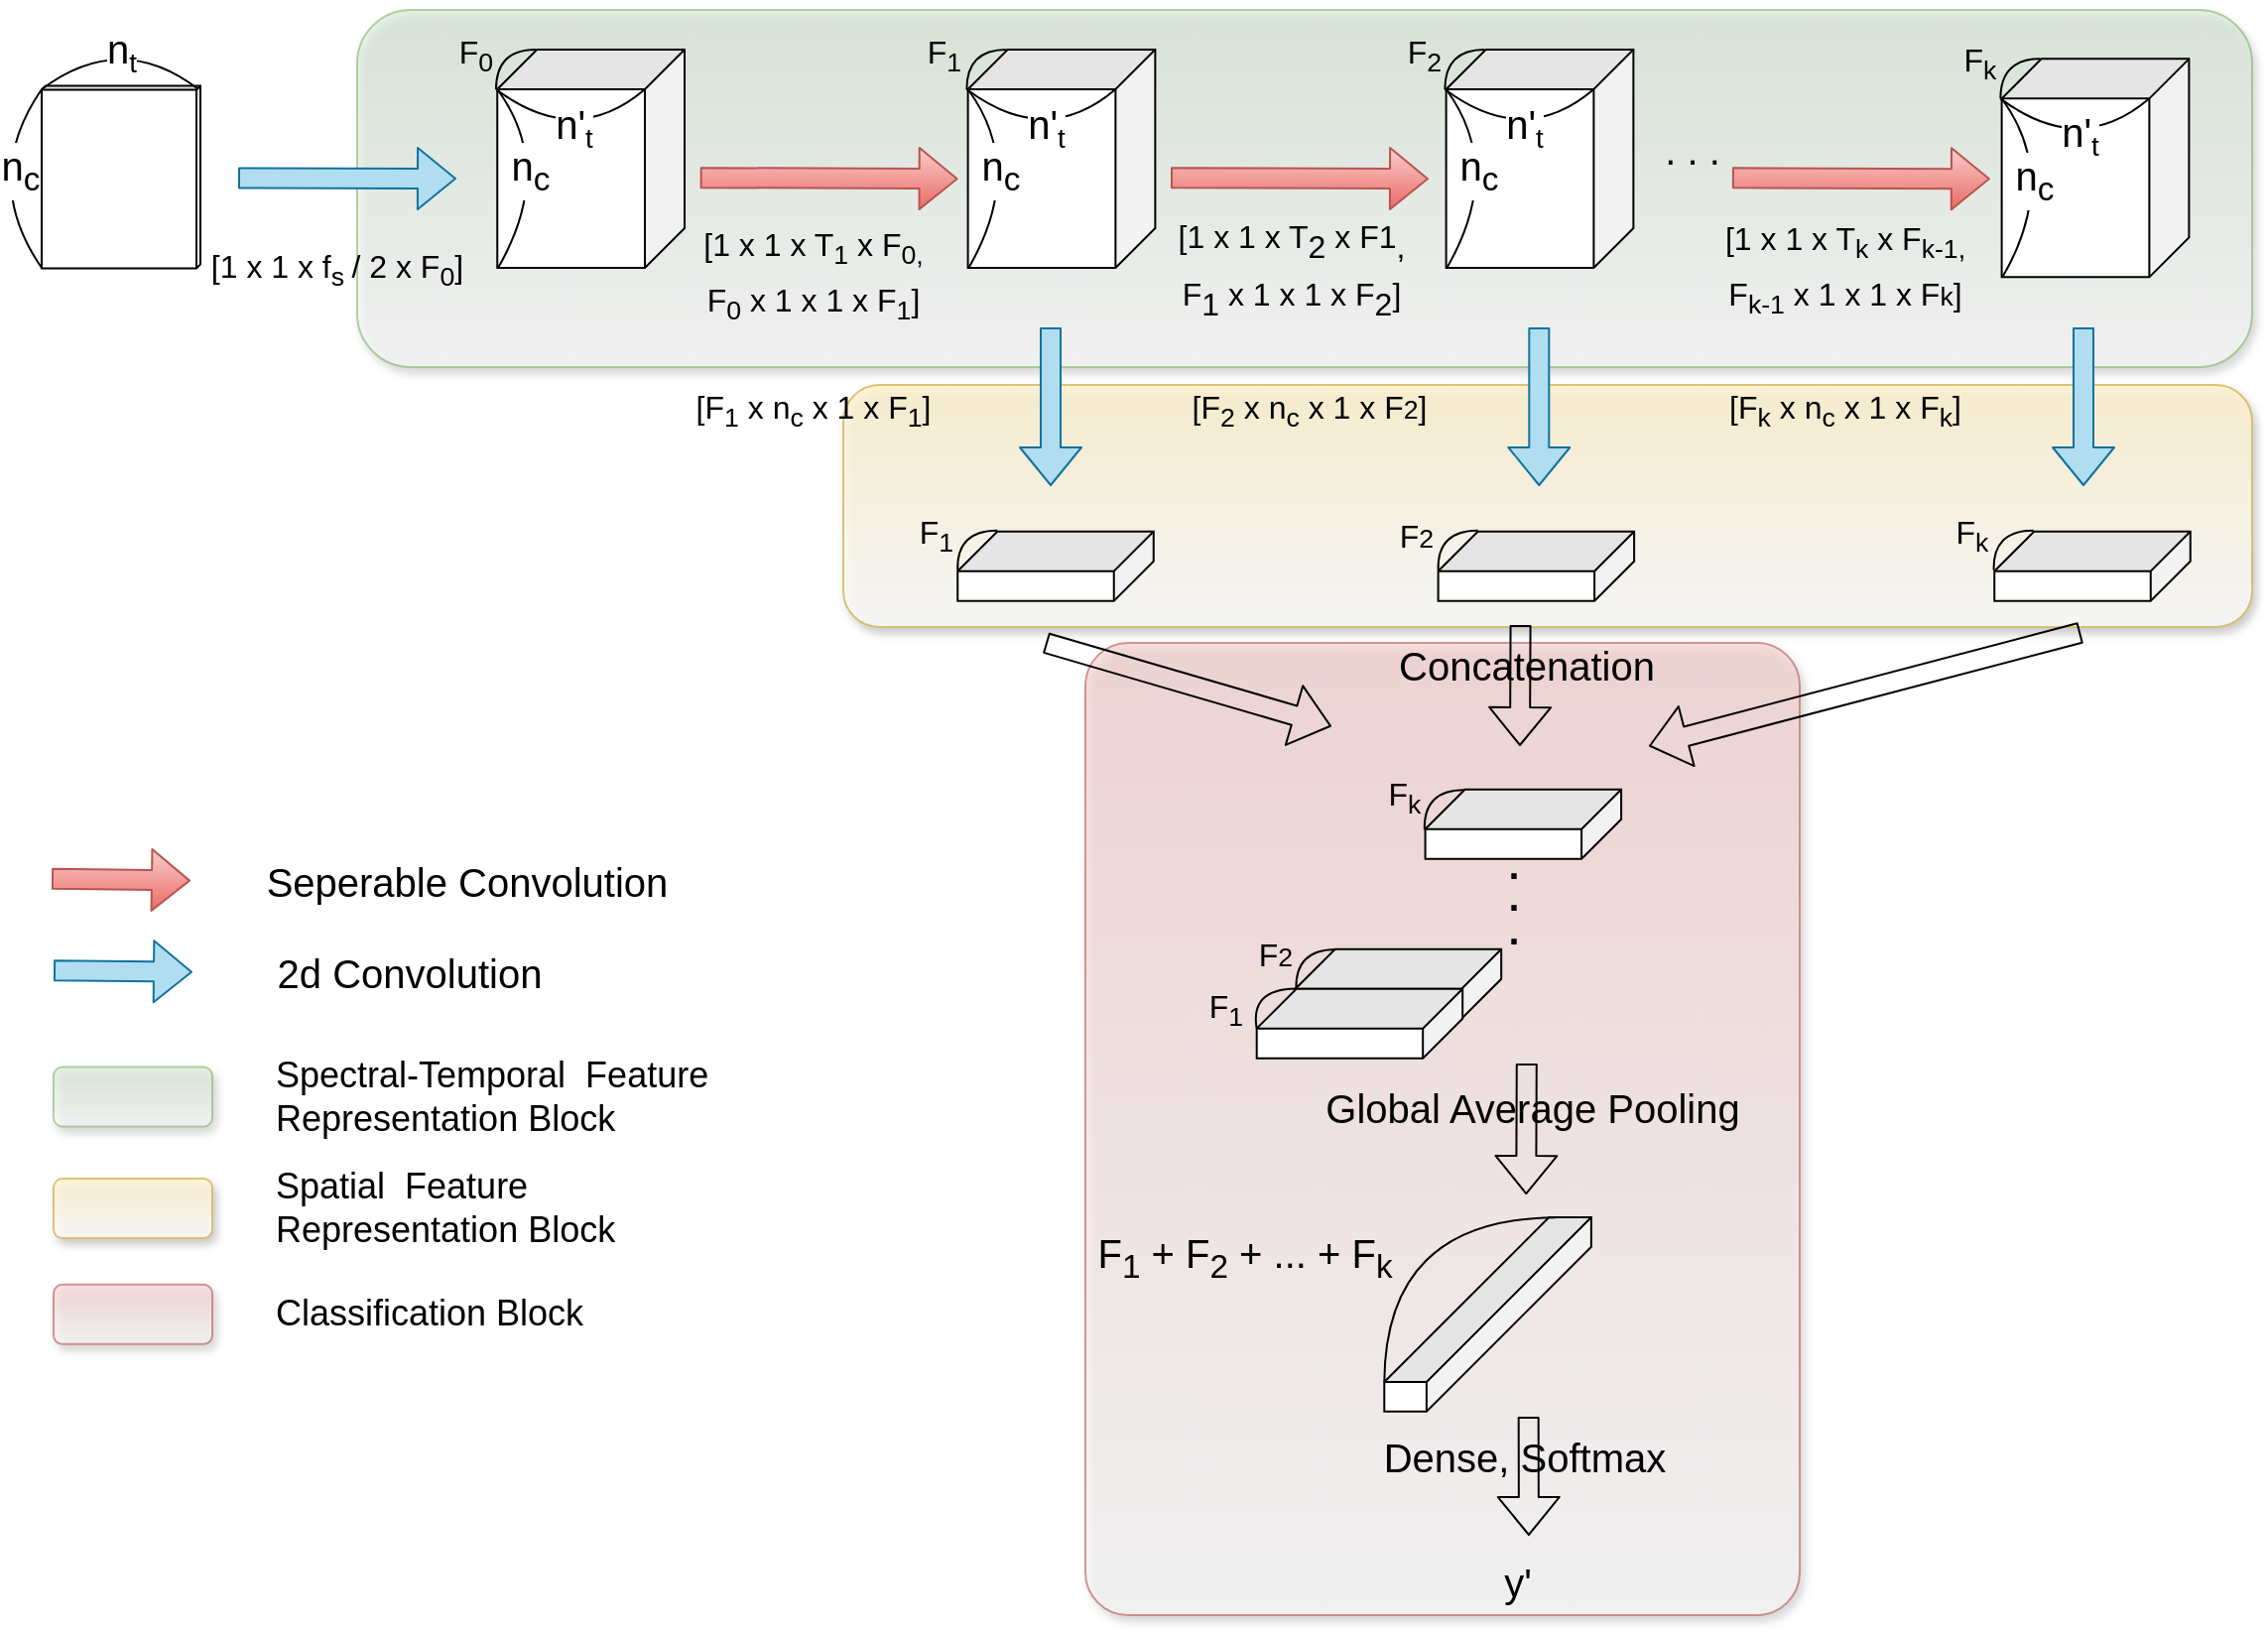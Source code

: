 <mxfile version="15.3.8" type="github" pages="3">
  <diagram id="jRIr0wfKVOdQesPZKTkn" name="MSNN">
    <mxGraphModel dx="3235" dy="1163" grid="1" gridSize="10" guides="1" tooltips="1" connect="1" arrows="1" fold="1" page="1" pageScale="1" pageWidth="1169" pageHeight="827" math="0" shadow="0">
      <root>
        <mxCell id="0" />
        <mxCell id="1" parent="0" />
        <mxCell id="ZriFAy0KCeG_H7LmupDI-7" value="" style="rounded=1;whiteSpace=wrap;html=1;labelBackgroundColor=#FFF2CC;glass=0;arcSize=6;imageHeight=22;imageWidth=24;fillColor=#f8cecc;strokeColor=#b85450;shadow=1;opacity=60;sketch=0;gradientColor=#ffffff;gradientDirection=south;" parent="1" vertex="1">
          <mxGeometry x="-600" y="330" width="360" height="490" as="geometry" />
        </mxCell>
        <mxCell id="ZriFAy0KCeG_H7LmupDI-4" value="" style="rounded=1;whiteSpace=wrap;html=1;labelBackgroundColor=#D5E8D4;fillColor=#fff2cc;strokeColor=#d6b656;shadow=1;opacity=80;perimeterSpacing=1;gradientColor=#ffffff;" parent="1" vertex="1">
          <mxGeometry x="-722" y="200" width="710" height="122" as="geometry" />
        </mxCell>
        <mxCell id="ZriFAy0KCeG_H7LmupDI-1" value="" style="rounded=1;whiteSpace=wrap;html=1;fillColor=#d5e8d4;strokeColor=#82b366;shadow=1;opacity=60;gradientColor=#ffffff;" parent="1" vertex="1">
          <mxGeometry x="-967" y="11" width="955" height="180" as="geometry" />
        </mxCell>
        <mxCell id="K6QV_oRI_L7NrehGVFSH-9" value="" style="endArrow=none;html=1;shadow=0;fontSize=20;sourcePerimeterSpacing=5;targetPerimeterSpacing=5;strokeColor=#000000;exitX=0;exitY=1;exitDx=0;exitDy=0;curved=1;" parent="1" edge="1">
          <mxGeometry width="50" height="50" relative="1" as="geometry">
            <mxPoint x="-1126" y="141" as="sourcePoint" />
            <mxPoint x="-1126" y="51" as="targetPoint" />
            <Array as="points">
              <mxPoint x="-1157" y="96" />
            </Array>
          </mxGeometry>
        </mxCell>
        <mxCell id="K6QV_oRI_L7NrehGVFSH-10" value="n&lt;sub&gt;c&lt;/sub&gt;" style="edgeLabel;html=1;align=center;verticalAlign=middle;resizable=0;points=[];fontSize=20;" parent="K6QV_oRI_L7NrehGVFSH-9" vertex="1" connectable="0">
          <mxGeometry x="-0.292" y="-19" relative="1" as="geometry">
            <mxPoint x="-5" y="-7" as="offset" />
          </mxGeometry>
        </mxCell>
        <mxCell id="K6QV_oRI_L7NrehGVFSH-11" value="" style="shape=flexArrow;endArrow=classic;html=1;shadow=0;fontSize=20;sourcePerimeterSpacing=5;targetPerimeterSpacing=5;strokeColor=#10739e;fillColor=#b1ddf0;" parent="1" edge="1">
          <mxGeometry width="50" height="50" relative="1" as="geometry">
            <mxPoint x="-1027" y="95.75" as="sourcePoint" />
            <mxPoint x="-917" y="96" as="targetPoint" />
          </mxGeometry>
        </mxCell>
        <mxCell id="K6QV_oRI_L7NrehGVFSH-14" value="" style="shape=cube;whiteSpace=wrap;html=1;boundedLbl=1;backgroundOutline=1;darkOpacity=0.05;darkOpacity2=0.1;fontSize=20;rotation=90;" parent="1" vertex="1">
          <mxGeometry x="-904.18" y="38.81" width="110" height="94.38" as="geometry" />
        </mxCell>
        <mxCell id="K6QV_oRI_L7NrehGVFSH-15" value="&lt;font style=&quot;font-size: 16px&quot;&gt;[1 x 1 x f&lt;sub&gt;s&amp;nbsp;&lt;/sub&gt;/ 2 x F&lt;sub&gt;0&lt;/sub&gt;]&lt;/font&gt;" style="text;html=1;strokeColor=none;fillColor=none;align=center;verticalAlign=middle;whiteSpace=wrap;rounded=0;fontSize=20;" parent="1" vertex="1">
          <mxGeometry x="-1047" y="129.75" width="140" height="20" as="geometry" />
        </mxCell>
        <mxCell id="K6QV_oRI_L7NrehGVFSH-22" value="" style="endArrow=none;html=1;shadow=0;fontSize=20;sourcePerimeterSpacing=5;targetPerimeterSpacing=5;strokeColor=#000000;curved=1;" parent="1" edge="1">
          <mxGeometry width="50" height="50" relative="1" as="geometry">
            <mxPoint x="-877" y="31" as="sourcePoint" />
            <mxPoint x="-897" y="51" as="targetPoint" />
            <Array as="points">
              <mxPoint x="-897" y="31" />
            </Array>
          </mxGeometry>
        </mxCell>
        <mxCell id="K6QV_oRI_L7NrehGVFSH-24" value="&lt;font style=&quot;font-size: 16px&quot;&gt;F&lt;sub&gt;0&lt;/sub&gt;&lt;/font&gt;" style="text;html=1;strokeColor=none;fillColor=none;align=center;verticalAlign=middle;whiteSpace=wrap;rounded=0;fontSize=20;" parent="1" vertex="1">
          <mxGeometry x="-927" y="21.63" width="40" height="20" as="geometry" />
        </mxCell>
        <mxCell id="K6QV_oRI_L7NrehGVFSH-25" value="&lt;font style=&quot;font-size: 16px&quot;&gt;[1 x 1 x T&lt;sub&gt;1&lt;/sub&gt;&amp;nbsp;x F&lt;sub&gt;0,&lt;br&gt;&lt;/sub&gt;F&lt;sub&gt;0&lt;/sub&gt; x 1 x 1 x F&lt;sub&gt;1&lt;/sub&gt;]&lt;/font&gt;" style="text;html=1;strokeColor=none;fillColor=none;align=center;verticalAlign=middle;whiteSpace=wrap;rounded=0;fontSize=20;" parent="1" vertex="1">
          <mxGeometry x="-807" y="133.19" width="140" height="20" as="geometry" />
        </mxCell>
        <mxCell id="K6QV_oRI_L7NrehGVFSH-26" value="" style="shape=flexArrow;endArrow=classic;html=1;shadow=0;fontSize=20;sourcePerimeterSpacing=5;targetPerimeterSpacing=5;strokeColor=#b85450;gradientColor=#ea6b66;fillColor=#f8cecc;" parent="1" edge="1">
          <mxGeometry width="50" height="50" relative="1" as="geometry">
            <mxPoint x="-794.18" y="95.58" as="sourcePoint" />
            <mxPoint x="-664.18" y="96.08" as="targetPoint" />
          </mxGeometry>
        </mxCell>
        <mxCell id="K6QV_oRI_L7NrehGVFSH-29" value="&lt;font style=&quot;font-size: 16px&quot;&gt;[1&amp;nbsp;&lt;/font&gt;&lt;font&gt;&lt;span style=&quot;font-size: 16px&quot;&gt;x 1 x T&lt;/span&gt;&lt;sub style=&quot;font-size: 16px&quot;&gt;2&lt;/sub&gt;&lt;span style=&quot;font-size: 16px&quot;&gt;&amp;nbsp;x F1&lt;/span&gt;&lt;sub style=&quot;font-size: 16px&quot;&gt;,&lt;br&gt;&lt;/sub&gt;&lt;span style=&quot;font-size: 16px&quot;&gt;F&lt;/span&gt;&lt;sub style=&quot;font-size: 16px&quot;&gt;1&lt;/sub&gt;&lt;span style=&quot;font-size: 16px&quot;&gt; x 1 x 1 x F&lt;/span&gt;&lt;sub style=&quot;font-size: 16px&quot;&gt;2&lt;/sub&gt;&lt;span style=&quot;font-size: 16px&quot;&gt;]&lt;/span&gt;&lt;/font&gt;" style="text;html=1;strokeColor=none;fillColor=none;align=center;verticalAlign=middle;whiteSpace=wrap;rounded=0;fontSize=20;" parent="1" vertex="1">
          <mxGeometry x="-591" y="129.75" width="190" height="20" as="geometry" />
        </mxCell>
        <mxCell id="K6QV_oRI_L7NrehGVFSH-34" value="" style="shape=flexArrow;endArrow=classic;html=1;shadow=0;fontSize=20;sourcePerimeterSpacing=5;targetPerimeterSpacing=5;strokeColor=#b85450;gradientColor=#ea6b66;fillColor=#f8cecc;" parent="1" edge="1">
          <mxGeometry width="50" height="50" relative="1" as="geometry">
            <mxPoint x="-274.06" y="95.66" as="sourcePoint" />
            <mxPoint x="-144.06" y="96.16" as="targetPoint" />
          </mxGeometry>
        </mxCell>
        <mxCell id="K6QV_oRI_L7NrehGVFSH-37" value="&lt;font style=&quot;font-size: 16px&quot;&gt;[1 x 1 x T&lt;sub&gt;k&lt;/sub&gt;&amp;nbsp;x F&lt;sub&gt;k-1,&lt;br&gt;&lt;/sub&gt;F&lt;sub&gt;k-1&lt;/sub&gt; x 1 x 1 x F&lt;/font&gt;&lt;font&gt;&lt;span style=&quot;font-size: 13.333px&quot;&gt;k&lt;/span&gt;&lt;span style=&quot;font-size: 16px&quot;&gt;]&lt;/span&gt;&lt;/font&gt;" style="text;html=1;strokeColor=none;fillColor=none;align=center;verticalAlign=middle;whiteSpace=wrap;rounded=0;fontSize=20;" parent="1" vertex="1">
          <mxGeometry x="-287" y="129.75" width="140" height="20" as="geometry" />
        </mxCell>
        <mxCell id="K6QV_oRI_L7NrehGVFSH-44" value=". . ." style="text;html=1;strokeColor=none;fillColor=none;align=center;verticalAlign=middle;whiteSpace=wrap;rounded=0;fontSize=20;" parent="1" vertex="1">
          <mxGeometry x="-314.06" y="71.0" width="40" height="20" as="geometry" />
        </mxCell>
        <mxCell id="K6QV_oRI_L7NrehGVFSH-47" value="" style="shape=flexArrow;endArrow=classic;html=1;shadow=0;fontSize=20;sourcePerimeterSpacing=5;targetPerimeterSpacing=5;strokeColor=#10739e;fillColor=#b1ddf0;" parent="1" edge="1">
          <mxGeometry width="50" height="50" relative="1" as="geometry">
            <mxPoint x="-617.5" y="171" as="sourcePoint" />
            <mxPoint x="-617.5" y="251" as="targetPoint" />
          </mxGeometry>
        </mxCell>
        <mxCell id="K6QV_oRI_L7NrehGVFSH-49" value="&lt;font style=&quot;font-size: 16px&quot;&gt;[F&lt;sub&gt;1&lt;/sub&gt; x n&lt;sub&gt;c&lt;/sub&gt; x 1&amp;nbsp;x F&lt;sub&gt;1&lt;/sub&gt;]&lt;/font&gt;" style="text;html=1;strokeColor=none;fillColor=none;align=center;verticalAlign=middle;whiteSpace=wrap;rounded=0;fontSize=20;" parent="1" vertex="1">
          <mxGeometry x="-807" y="201" width="140" height="20" as="geometry" />
        </mxCell>
        <mxCell id="K6QV_oRI_L7NrehGVFSH-50" value="" style="shape=cube;whiteSpace=wrap;html=1;boundedLbl=1;backgroundOutline=1;darkOpacity=0.05;darkOpacity2=0.1;fontSize=20;rotation=90;" parent="1" vertex="1">
          <mxGeometry x="-632.5" y="242" width="35" height="98.75" as="geometry" />
        </mxCell>
        <mxCell id="K6QV_oRI_L7NrehGVFSH-51" value="&lt;font style=&quot;font-size: 16px&quot;&gt;F&lt;sub&gt;1&lt;/sub&gt;&lt;/font&gt;" style="text;html=1;strokeColor=none;fillColor=none;align=center;verticalAlign=middle;whiteSpace=wrap;rounded=0;fontSize=20;" parent="1" vertex="1">
          <mxGeometry x="-695" y="264" width="40" height="20" as="geometry" />
        </mxCell>
        <mxCell id="K6QV_oRI_L7NrehGVFSH-52" value="" style="endArrow=none;html=1;shadow=0;fontSize=20;sourcePerimeterSpacing=5;targetPerimeterSpacing=5;strokeColor=#000000;curved=1;exitX=0;exitY=0;exitDx=0;exitDy=98.75;exitPerimeter=0;entryX=0;entryY=0;entryDx=20;entryDy=118.75;entryPerimeter=0;" parent="1" edge="1">
          <mxGeometry width="50" height="50" relative="1" as="geometry">
            <mxPoint x="-644.375" y="273.375" as="sourcePoint" />
            <mxPoint x="-664.375" y="293.375" as="targetPoint" />
            <Array as="points">
              <mxPoint x="-665" y="273.37" />
            </Array>
          </mxGeometry>
        </mxCell>
        <mxCell id="K6QV_oRI_L7NrehGVFSH-56" value="" style="shape=flexArrow;endArrow=classic;html=1;shadow=0;fontSize=20;sourcePerimeterSpacing=5;targetPerimeterSpacing=5;strokeColor=#10739e;fillColor=#b1ddf0;" parent="1" edge="1">
          <mxGeometry width="50" height="50" relative="1" as="geometry">
            <mxPoint x="-371.34" y="171" as="sourcePoint" />
            <mxPoint x="-371.34" y="251" as="targetPoint" />
          </mxGeometry>
        </mxCell>
        <mxCell id="K6QV_oRI_L7NrehGVFSH-58" value="&lt;font style=&quot;font-size: 16px&quot;&gt;[F&lt;sub&gt;2&lt;/sub&gt; x n&lt;sub&gt;c&lt;/sub&gt; x 1&amp;nbsp;x F&lt;/font&gt;&lt;font&gt;&lt;span style=&quot;font-size: 13.333px&quot;&gt;2&lt;/span&gt;&lt;span style=&quot;font-size: 16px&quot;&gt;]&lt;/span&gt;&lt;/font&gt;" style="text;html=1;strokeColor=none;fillColor=none;align=center;verticalAlign=middle;whiteSpace=wrap;rounded=0;fontSize=20;" parent="1" vertex="1">
          <mxGeometry x="-557" y="201" width="140" height="20" as="geometry" />
        </mxCell>
        <mxCell id="K6QV_oRI_L7NrehGVFSH-59" value="" style="shape=cube;whiteSpace=wrap;html=1;boundedLbl=1;backgroundOutline=1;darkOpacity=0.05;darkOpacity2=0.1;fontSize=20;rotation=90;" parent="1" vertex="1">
          <mxGeometry x="-390.32" y="242" width="35" height="98.75" as="geometry" />
        </mxCell>
        <mxCell id="K6QV_oRI_L7NrehGVFSH-60" value="&lt;font style=&quot;font-size: 16px&quot;&gt;F&lt;/font&gt;&lt;font style=&quot;font-size: 13.333px&quot;&gt;2&lt;/font&gt;" style="text;html=1;strokeColor=none;fillColor=none;align=center;verticalAlign=middle;whiteSpace=wrap;rounded=0;fontSize=20;" parent="1" vertex="1">
          <mxGeometry x="-452.82" y="264" width="40" height="20" as="geometry" />
        </mxCell>
        <mxCell id="K6QV_oRI_L7NrehGVFSH-61" value="" style="endArrow=none;html=1;shadow=0;fontSize=20;sourcePerimeterSpacing=5;targetPerimeterSpacing=5;strokeColor=#000000;curved=1;exitX=0;exitY=0;exitDx=0;exitDy=98.75;exitPerimeter=0;entryX=0;entryY=0;entryDx=20;entryDy=118.75;entryPerimeter=0;" parent="1" edge="1">
          <mxGeometry width="50" height="50" relative="1" as="geometry">
            <mxPoint x="-402.195" y="273.375" as="sourcePoint" />
            <mxPoint x="-422.195" y="293.375" as="targetPoint" />
            <Array as="points">
              <mxPoint x="-422.82" y="273.37" />
            </Array>
          </mxGeometry>
        </mxCell>
        <mxCell id="K6QV_oRI_L7NrehGVFSH-62" value="" style="shape=flexArrow;endArrow=classic;html=1;shadow=0;fontSize=20;sourcePerimeterSpacing=5;targetPerimeterSpacing=5;strokeColor=#10739e;fillColor=#b1ddf0;" parent="1" edge="1">
          <mxGeometry width="50" height="50" relative="1" as="geometry">
            <mxPoint x="-97" y="171" as="sourcePoint" />
            <mxPoint x="-97" y="251" as="targetPoint" />
          </mxGeometry>
        </mxCell>
        <mxCell id="K6QV_oRI_L7NrehGVFSH-64" value="&lt;font style=&quot;font-size: 16px&quot;&gt;[F&lt;sub&gt;k&lt;/sub&gt;&amp;nbsp;x n&lt;sub&gt;c&lt;/sub&gt; x 1&amp;nbsp;x F&lt;sub&gt;k&lt;/sub&gt;]&lt;/font&gt;" style="text;html=1;strokeColor=none;fillColor=none;align=center;verticalAlign=middle;whiteSpace=wrap;rounded=0;fontSize=20;" parent="1" vertex="1">
          <mxGeometry x="-287" y="201" width="140" height="20" as="geometry" />
        </mxCell>
        <mxCell id="K6QV_oRI_L7NrehGVFSH-66" value="&lt;font style=&quot;font-size: 16px&quot;&gt;F&lt;sub&gt;k&lt;/sub&gt;&lt;/font&gt;" style="text;html=1;strokeColor=none;fillColor=none;align=center;verticalAlign=middle;whiteSpace=wrap;rounded=0;fontSize=20;" parent="1" vertex="1">
          <mxGeometry x="-172.82" y="264" width="40" height="20" as="geometry" />
        </mxCell>
        <mxCell id="K6QV_oRI_L7NrehGVFSH-67" value="" style="endArrow=none;html=1;shadow=0;fontSize=20;sourcePerimeterSpacing=5;targetPerimeterSpacing=5;strokeColor=#000000;curved=1;exitX=0;exitY=0;exitDx=0;exitDy=98.75;exitPerimeter=0;entryX=0;entryY=0;entryDx=20;entryDy=118.75;entryPerimeter=0;" parent="1" edge="1">
          <mxGeometry width="50" height="50" relative="1" as="geometry">
            <mxPoint x="-122.195" y="273.375" as="sourcePoint" />
            <mxPoint x="-142.195" y="293.375" as="targetPoint" />
            <Array as="points">
              <mxPoint x="-142.82" y="273.37" />
            </Array>
          </mxGeometry>
        </mxCell>
        <mxCell id="K6QV_oRI_L7NrehGVFSH-68" value="" style="shape=cube;whiteSpace=wrap;html=1;boundedLbl=1;backgroundOutline=1;darkOpacity=0.05;darkOpacity2=0.1;fontSize=20;rotation=90;" parent="1" vertex="1">
          <mxGeometry x="-459.78" y="450" width="35" height="103.74" as="geometry" />
        </mxCell>
        <mxCell id="K6QV_oRI_L7NrehGVFSH-70" value="" style="shape=cube;whiteSpace=wrap;html=1;boundedLbl=1;backgroundOutline=1;darkOpacity=0.05;darkOpacity2=0.1;fontSize=20;rotation=90;" parent="1" vertex="1">
          <mxGeometry x="-479.28" y="470" width="35" height="103.74" as="geometry" />
        </mxCell>
        <mxCell id="K6QV_oRI_L7NrehGVFSH-72" value="&lt;h6&gt;&lt;font style=&quot;font-size: 19px ; line-height: 60%&quot;&gt;.&lt;br&gt;&lt;/font&gt;&lt;font style=&quot;font-size: 19px ; line-height: 60%&quot;&gt;.&lt;br&gt;&lt;/font&gt;&lt;font style=&quot;font-size: 19px ; line-height: 60%&quot;&gt;.&lt;/font&gt;&lt;/h6&gt;" style="text;html=1;strokeColor=none;fillColor=none;align=center;verticalAlign=middle;whiteSpace=wrap;rounded=0;fontSize=20;" parent="1" vertex="1">
          <mxGeometry x="-403.83" y="450.75" width="40" height="20" as="geometry" />
        </mxCell>
        <mxCell id="K6QV_oRI_L7NrehGVFSH-74" value="&lt;font style=&quot;font-size: 16px&quot;&gt;F&lt;sub&gt;1&lt;/sub&gt;&lt;/font&gt;" style="text;html=1;strokeColor=none;fillColor=none;align=center;verticalAlign=middle;whiteSpace=wrap;rounded=0;fontSize=20;" parent="1" vertex="1">
          <mxGeometry x="-549.21" y="502.5" width="40" height="20" as="geometry" />
        </mxCell>
        <mxCell id="K6QV_oRI_L7NrehGVFSH-75" value="" style="endArrow=none;html=1;shadow=0;fontSize=20;sourcePerimeterSpacing=5;targetPerimeterSpacing=5;strokeColor=#000000;curved=1;entryX=0;entryY=0;entryDx=20;entryDy=103.74;entryPerimeter=0;" parent="1" target="K6QV_oRI_L7NrehGVFSH-70" edge="1">
          <mxGeometry width="50" height="50" relative="1" as="geometry">
            <mxPoint x="-493.78" y="504.25" as="sourcePoint" />
            <mxPoint x="-511.37" y="525.14" as="targetPoint" />
            <Array as="points">
              <mxPoint x="-517.21" y="504.5" />
            </Array>
          </mxGeometry>
        </mxCell>
        <mxCell id="K6QV_oRI_L7NrehGVFSH-79" value="&lt;font style=&quot;font-size: 16px&quot;&gt;F&lt;/font&gt;&lt;font style=&quot;font-size: 13.333px&quot;&gt;2&lt;/font&gt;" style="text;html=1;strokeColor=none;fillColor=none;align=center;verticalAlign=middle;whiteSpace=wrap;rounded=0;fontSize=20;" parent="1" vertex="1">
          <mxGeometry x="-524.39" y="475.13" width="40" height="20" as="geometry" />
        </mxCell>
        <mxCell id="K6QV_oRI_L7NrehGVFSH-80" value="" style="endArrow=none;html=1;shadow=0;fontSize=20;sourcePerimeterSpacing=5;targetPerimeterSpacing=5;strokeColor=#000000;curved=1;exitX=0;exitY=0;exitDx=0;exitDy=98.75;exitPerimeter=0;entryX=0;entryY=0;entryDx=20;entryDy=118.75;entryPerimeter=0;" parent="1" edge="1">
          <mxGeometry width="50" height="50" relative="1" as="geometry">
            <mxPoint x="-473.765" y="484.505" as="sourcePoint" />
            <mxPoint x="-493.765" y="504.505" as="targetPoint" />
            <Array as="points">
              <mxPoint x="-494.39" y="484.5" />
            </Array>
          </mxGeometry>
        </mxCell>
        <mxCell id="K6QV_oRI_L7NrehGVFSH-81" value="&lt;font style=&quot;font-size: 16px&quot;&gt;F&lt;sub&gt;k&lt;/sub&gt;&lt;/font&gt;" style="text;html=1;strokeColor=none;fillColor=none;align=center;verticalAlign=middle;whiteSpace=wrap;rounded=0;fontSize=20;" parent="1" vertex="1">
          <mxGeometry x="-458.7" y="395.75" width="40" height="20" as="geometry" />
        </mxCell>
        <mxCell id="K6QV_oRI_L7NrehGVFSH-82" value="" style="endArrow=none;html=1;shadow=0;fontSize=20;sourcePerimeterSpacing=5;targetPerimeterSpacing=5;strokeColor=#000000;curved=1;exitX=0;exitY=0;exitDx=0;exitDy=98.75;exitPerimeter=0;entryX=0;entryY=0;entryDx=20;entryDy=118.75;entryPerimeter=0;" parent="1" edge="1">
          <mxGeometry width="50" height="50" relative="1" as="geometry">
            <mxPoint x="-409.075" y="404.125" as="sourcePoint" />
            <mxPoint x="-429.075" y="424.125" as="targetPoint" />
            <Array as="points">
              <mxPoint x="-429.7" y="404.12" />
            </Array>
          </mxGeometry>
        </mxCell>
        <mxCell id="K6QV_oRI_L7NrehGVFSH-83" value="" style="shape=cube;whiteSpace=wrap;html=1;boundedLbl=1;backgroundOutline=1;darkOpacity=0.05;darkOpacity2=0.1;fontSize=20;rotation=90;size=83;" parent="1" vertex="1">
          <mxGeometry x="-446.13" y="616.29" width="97.85" height="104.29" as="geometry" />
        </mxCell>
        <mxCell id="K6QV_oRI_L7NrehGVFSH-84" value="" style="shape=flexArrow;endArrow=classic;html=1;shadow=0;fontSize=20;sourcePerimeterSpacing=5;targetPerimeterSpacing=5;strokeColor=#000000;" parent="1" edge="1">
          <mxGeometry width="50" height="50" relative="1" as="geometry">
            <mxPoint x="-380.71" y="321" as="sourcePoint" />
            <mxPoint x="-381" y="382" as="targetPoint" />
          </mxGeometry>
        </mxCell>
        <mxCell id="K6QV_oRI_L7NrehGVFSH-85" value="Concatenation" style="edgeLabel;html=1;align=center;verticalAlign=middle;resizable=0;points=[];fontSize=20;labelBackgroundColor=none;" parent="K6QV_oRI_L7NrehGVFSH-84" vertex="1" connectable="0">
          <mxGeometry x="0.018" y="2" relative="1" as="geometry">
            <mxPoint x="1" y="-11" as="offset" />
          </mxGeometry>
        </mxCell>
        <mxCell id="K6QV_oRI_L7NrehGVFSH-86" value="" style="shape=flexArrow;endArrow=classic;html=1;shadow=0;fontSize=20;sourcePerimeterSpacing=5;targetPerimeterSpacing=5;strokeColor=#000000;" parent="1" edge="1">
          <mxGeometry width="50" height="50" relative="1" as="geometry">
            <mxPoint x="-620" y="330" as="sourcePoint" />
            <mxPoint x="-476" y="372" as="targetPoint" />
          </mxGeometry>
        </mxCell>
        <mxCell id="K6QV_oRI_L7NrehGVFSH-88" value="" style="shape=flexArrow;endArrow=classic;html=1;shadow=0;fontSize=20;sourcePerimeterSpacing=5;targetPerimeterSpacing=5;strokeColor=#000000;" parent="1" edge="1">
          <mxGeometry width="50" height="50" relative="1" as="geometry">
            <mxPoint x="-98.42" y="324.87" as="sourcePoint" />
            <mxPoint x="-316" y="382" as="targetPoint" />
          </mxGeometry>
        </mxCell>
        <mxCell id="K6QV_oRI_L7NrehGVFSH-90" value="" style="shape=flexArrow;endArrow=classic;html=1;shadow=0;fontSize=20;sourcePerimeterSpacing=5;targetPerimeterSpacing=5;strokeColor=#000000;" parent="1" edge="1">
          <mxGeometry width="50" height="50" relative="1" as="geometry">
            <mxPoint x="-377.61" y="542" as="sourcePoint" />
            <mxPoint x="-377.86" y="608.01" as="targetPoint" />
          </mxGeometry>
        </mxCell>
        <mxCell id="K6QV_oRI_L7NrehGVFSH-91" value="Global Average Pooling" style="edgeLabel;html=1;align=center;verticalAlign=middle;resizable=0;points=[];fontSize=20;labelBackgroundColor=none;" parent="K6QV_oRI_L7NrehGVFSH-90" vertex="1" connectable="0">
          <mxGeometry x="0.018" y="2" relative="1" as="geometry">
            <mxPoint y="-12" as="offset" />
          </mxGeometry>
        </mxCell>
        <mxCell id="K6QV_oRI_L7NrehGVFSH-92" value="" style="endArrow=none;html=1;shadow=0;fontSize=20;sourcePerimeterSpacing=5;targetPerimeterSpacing=5;strokeColor=#000000;exitX=0;exitY=0;exitDx=83;exitDy=104.29;curved=1;exitPerimeter=0;entryX=0.001;entryY=0.173;entryDx=0;entryDy=0;entryPerimeter=0;" parent="1" source="K6QV_oRI_L7NrehGVFSH-83" target="K6QV_oRI_L7NrehGVFSH-83" edge="1">
          <mxGeometry width="50" height="50" relative="1" as="geometry">
            <mxPoint x="-448.91" y="708.01" as="sourcePoint" />
            <mxPoint x="-365.85" y="618.01" as="targetPoint" />
            <Array as="points">
              <mxPoint x="-448.85" y="620.01" />
            </Array>
          </mxGeometry>
        </mxCell>
        <mxCell id="K6QV_oRI_L7NrehGVFSH-94" value="F&lt;sub&gt;1&lt;/sub&gt; + F&lt;sub&gt;2&lt;/sub&gt; + ... + F&lt;sub&gt;k&lt;/sub&gt;" style="edgeLabel;html=1;align=center;verticalAlign=middle;resizable=0;points=[];fontSize=20;labelBackgroundColor=none;" parent="K6QV_oRI_L7NrehGVFSH-92" vertex="1" connectable="0">
          <mxGeometry x="-0.298" y="-18" relative="1" as="geometry">
            <mxPoint x="-89" y="-4" as="offset" />
          </mxGeometry>
        </mxCell>
        <mxCell id="K6QV_oRI_L7NrehGVFSH-95" value="" style="shape=flexArrow;endArrow=classic;html=1;shadow=0;fontSize=20;sourcePerimeterSpacing=5;targetPerimeterSpacing=5;strokeColor=#000000;" parent="1" edge="1">
          <mxGeometry width="50" height="50" relative="1" as="geometry">
            <mxPoint x="-376.66" y="720" as="sourcePoint" />
            <mxPoint x="-376.54" y="780" as="targetPoint" />
          </mxGeometry>
        </mxCell>
        <mxCell id="K6QV_oRI_L7NrehGVFSH-96" value="Dense, Softmax" style="edgeLabel;html=1;align=center;verticalAlign=middle;resizable=0;points=[];fontSize=20;labelBackgroundColor=none;labelBorderColor=none;" parent="K6QV_oRI_L7NrehGVFSH-95" vertex="1" connectable="0">
          <mxGeometry x="0.018" y="2" relative="1" as="geometry">
            <mxPoint x="-5" y="-11" as="offset" />
          </mxGeometry>
        </mxCell>
        <mxCell id="K6QV_oRI_L7NrehGVFSH-97" value="y&#39;" style="text;html=1;strokeColor=none;fillColor=none;align=center;verticalAlign=middle;whiteSpace=wrap;rounded=0;fontSize=20;" parent="1" vertex="1">
          <mxGeometry x="-401.83" y="793" width="40" height="20" as="geometry" />
        </mxCell>
        <mxCell id="GJ2BzSzPHDWUAvZUWdHp-2" value="" style="endArrow=none;html=1;shadow=0;fontSize=20;sourcePerimeterSpacing=5;targetPerimeterSpacing=5;strokeColor=#000000;exitX=0;exitY=1;exitDx=0;exitDy=0;curved=1;entryX=0;entryY=0;entryDx=20;entryDy=94.38;entryPerimeter=0;" parent="1" target="K6QV_oRI_L7NrehGVFSH-14" edge="1">
          <mxGeometry width="50" height="50" relative="1" as="geometry">
            <mxPoint x="-896" y="141.0" as="sourcePoint" />
            <mxPoint x="-896" y="21" as="targetPoint" />
            <Array as="points">
              <mxPoint x="-867" y="91" />
            </Array>
          </mxGeometry>
        </mxCell>
        <mxCell id="GJ2BzSzPHDWUAvZUWdHp-3" value="n&lt;sub&gt;c&lt;/sub&gt;" style="edgeLabel;html=1;align=center;verticalAlign=middle;resizable=0;points=[];fontSize=20;" parent="GJ2BzSzPHDWUAvZUWdHp-2" vertex="1" connectable="0">
          <mxGeometry x="-0.292" y="-19" relative="1" as="geometry">
            <mxPoint x="-20" y="-26" as="offset" />
          </mxGeometry>
        </mxCell>
        <mxCell id="GJ2BzSzPHDWUAvZUWdHp-6" value="" style="endArrow=none;html=1;shadow=0;fontSize=20;sourcePerimeterSpacing=5;targetPerimeterSpacing=5;strokeColor=#000000;curved=1;entryX=0;entryY=0;entryDx=110;entryDy=20;entryPerimeter=0;" parent="1" edge="1">
          <mxGeometry width="50" height="50" relative="1" as="geometry">
            <mxPoint x="-897" y="51" as="sourcePoint" />
            <mxPoint x="-821.99" y="51" as="targetPoint" />
            <Array as="points">
              <mxPoint x="-857" y="81" />
            </Array>
          </mxGeometry>
        </mxCell>
        <mxCell id="GJ2BzSzPHDWUAvZUWdHp-7" value="n&#39;&lt;span style=&quot;font-size: 16.667px&quot;&gt;&lt;sub&gt;t&lt;/sub&gt;&lt;/span&gt;" style="edgeLabel;html=1;align=center;verticalAlign=middle;resizable=0;points=[];fontSize=20;" parent="GJ2BzSzPHDWUAvZUWdHp-6" vertex="1" connectable="0">
          <mxGeometry x="-0.146" y="-16" relative="1" as="geometry">
            <mxPoint x="16" y="-19" as="offset" />
          </mxGeometry>
        </mxCell>
        <mxCell id="GJ2BzSzPHDWUAvZUWdHp-12" style="edgeStyle=orthogonalEdgeStyle;rounded=0;orthogonalLoop=1;jettySize=auto;html=1;exitX=0.5;exitY=1;exitDx=0;exitDy=0;" parent="1" source="K6QV_oRI_L7NrehGVFSH-25" target="K6QV_oRI_L7NrehGVFSH-25" edge="1">
          <mxGeometry relative="1" as="geometry" />
        </mxCell>
        <mxCell id="GJ2BzSzPHDWUAvZUWdHp-13" value="" style="shape=cube;whiteSpace=wrap;html=1;boundedLbl=1;backgroundOutline=1;darkOpacity=0.05;darkOpacity2=0.1;fontSize=20;rotation=90;" parent="1" vertex="1">
          <mxGeometry x="-667" y="38.81" width="110" height="94.38" as="geometry" />
        </mxCell>
        <mxCell id="GJ2BzSzPHDWUAvZUWdHp-14" value="" style="endArrow=none;html=1;shadow=0;fontSize=20;sourcePerimeterSpacing=5;targetPerimeterSpacing=5;strokeColor=#000000;curved=1;" parent="1" edge="1">
          <mxGeometry width="50" height="50" relative="1" as="geometry">
            <mxPoint x="-639.82" y="31" as="sourcePoint" />
            <mxPoint x="-659.82" y="51" as="targetPoint" />
            <Array as="points">
              <mxPoint x="-659.82" y="31" />
            </Array>
          </mxGeometry>
        </mxCell>
        <mxCell id="GJ2BzSzPHDWUAvZUWdHp-15" value="" style="endArrow=none;html=1;shadow=0;fontSize=20;sourcePerimeterSpacing=5;targetPerimeterSpacing=5;strokeColor=#000000;exitX=0;exitY=1;exitDx=0;exitDy=0;curved=1;entryX=0;entryY=0;entryDx=20;entryDy=94.38;entryPerimeter=0;" parent="1" target="GJ2BzSzPHDWUAvZUWdHp-13" edge="1">
          <mxGeometry width="50" height="50" relative="1" as="geometry">
            <mxPoint x="-658.82" y="141.0" as="sourcePoint" />
            <mxPoint x="-658.82" y="21" as="targetPoint" />
            <Array as="points">
              <mxPoint x="-629.82" y="91" />
            </Array>
          </mxGeometry>
        </mxCell>
        <mxCell id="GJ2BzSzPHDWUAvZUWdHp-16" value="n&lt;sub&gt;c&lt;/sub&gt;" style="edgeLabel;html=1;align=center;verticalAlign=middle;resizable=0;points=[];fontSize=20;" parent="GJ2BzSzPHDWUAvZUWdHp-15" vertex="1" connectable="0">
          <mxGeometry x="-0.292" y="-19" relative="1" as="geometry">
            <mxPoint x="-20" y="-26" as="offset" />
          </mxGeometry>
        </mxCell>
        <mxCell id="GJ2BzSzPHDWUAvZUWdHp-17" value="" style="endArrow=none;html=1;shadow=0;fontSize=20;sourcePerimeterSpacing=5;targetPerimeterSpacing=5;strokeColor=#000000;curved=1;entryX=0;entryY=0;entryDx=110;entryDy=20;entryPerimeter=0;" parent="1" edge="1">
          <mxGeometry width="50" height="50" relative="1" as="geometry">
            <mxPoint x="-659.82" y="51" as="sourcePoint" />
            <mxPoint x="-584.81" y="51" as="targetPoint" />
            <Array as="points">
              <mxPoint x="-619.82" y="81" />
            </Array>
          </mxGeometry>
        </mxCell>
        <mxCell id="GJ2BzSzPHDWUAvZUWdHp-18" value="n&#39;&lt;span style=&quot;font-size: 16.667px&quot;&gt;&lt;sub&gt;t&lt;/sub&gt;&lt;/span&gt;" style="edgeLabel;html=1;align=center;verticalAlign=middle;resizable=0;points=[];fontSize=20;" parent="GJ2BzSzPHDWUAvZUWdHp-17" vertex="1" connectable="0">
          <mxGeometry x="-0.146" y="-16" relative="1" as="geometry">
            <mxPoint x="16" y="-19" as="offset" />
          </mxGeometry>
        </mxCell>
        <mxCell id="GJ2BzSzPHDWUAvZUWdHp-19" value="&lt;font style=&quot;font-size: 16px&quot;&gt;F&lt;sub&gt;1&lt;/sub&gt;&lt;/font&gt;" style="text;html=1;strokeColor=none;fillColor=none;align=center;verticalAlign=middle;whiteSpace=wrap;rounded=0;fontSize=20;" parent="1" vertex="1">
          <mxGeometry x="-691" y="21.63" width="40" height="20" as="geometry" />
        </mxCell>
        <mxCell id="GJ2BzSzPHDWUAvZUWdHp-20" value="" style="shape=flexArrow;endArrow=classic;html=1;shadow=0;fontSize=20;sourcePerimeterSpacing=5;targetPerimeterSpacing=5;strokeColor=#b85450;gradientColor=#ea6b66;fillColor=#f8cecc;" parent="1" edge="1">
          <mxGeometry width="50" height="50" relative="1" as="geometry">
            <mxPoint x="-557" y="95.58" as="sourcePoint" />
            <mxPoint x="-427.0" y="96.08" as="targetPoint" />
          </mxGeometry>
        </mxCell>
        <mxCell id="GJ2BzSzPHDWUAvZUWdHp-23" value="" style="shape=cube;whiteSpace=wrap;html=1;boundedLbl=1;backgroundOutline=1;darkOpacity=0.05;darkOpacity2=0.1;fontSize=20;rotation=90;" parent="1" vertex="1">
          <mxGeometry x="-426.0" y="38.81" width="110" height="94.38" as="geometry" />
        </mxCell>
        <mxCell id="GJ2BzSzPHDWUAvZUWdHp-24" value="" style="endArrow=none;html=1;shadow=0;fontSize=20;sourcePerimeterSpacing=5;targetPerimeterSpacing=5;strokeColor=#000000;curved=1;" parent="1" edge="1">
          <mxGeometry width="50" height="50" relative="1" as="geometry">
            <mxPoint x="-398.82" y="31" as="sourcePoint" />
            <mxPoint x="-418.82" y="51" as="targetPoint" />
            <Array as="points">
              <mxPoint x="-418.82" y="31" />
            </Array>
          </mxGeometry>
        </mxCell>
        <mxCell id="GJ2BzSzPHDWUAvZUWdHp-25" value="&lt;font style=&quot;font-size: 16px&quot;&gt;F&lt;sub&gt;2&lt;/sub&gt;&lt;/font&gt;" style="text;html=1;strokeColor=none;fillColor=none;align=center;verticalAlign=middle;whiteSpace=wrap;rounded=0;fontSize=20;" parent="1" vertex="1">
          <mxGeometry x="-448.82" y="21.63" width="40" height="20" as="geometry" />
        </mxCell>
        <mxCell id="GJ2BzSzPHDWUAvZUWdHp-26" value="" style="endArrow=none;html=1;shadow=0;fontSize=20;sourcePerimeterSpacing=5;targetPerimeterSpacing=5;strokeColor=#000000;exitX=0;exitY=1;exitDx=0;exitDy=0;curved=1;entryX=0;entryY=0;entryDx=20;entryDy=94.38;entryPerimeter=0;" parent="1" target="GJ2BzSzPHDWUAvZUWdHp-23" edge="1">
          <mxGeometry width="50" height="50" relative="1" as="geometry">
            <mxPoint x="-417.82" y="141.0" as="sourcePoint" />
            <mxPoint x="-417.82" y="21.0" as="targetPoint" />
            <Array as="points">
              <mxPoint x="-388.82" y="91" />
            </Array>
          </mxGeometry>
        </mxCell>
        <mxCell id="GJ2BzSzPHDWUAvZUWdHp-27" value="n&lt;sub&gt;c&lt;/sub&gt;" style="edgeLabel;html=1;align=center;verticalAlign=middle;resizable=0;points=[];fontSize=20;" parent="GJ2BzSzPHDWUAvZUWdHp-26" vertex="1" connectable="0">
          <mxGeometry x="-0.292" y="-19" relative="1" as="geometry">
            <mxPoint x="-20" y="-26" as="offset" />
          </mxGeometry>
        </mxCell>
        <mxCell id="GJ2BzSzPHDWUAvZUWdHp-28" value="" style="endArrow=none;html=1;shadow=0;fontSize=20;sourcePerimeterSpacing=5;targetPerimeterSpacing=5;strokeColor=#000000;curved=1;entryX=0;entryY=0;entryDx=110;entryDy=20;entryPerimeter=0;" parent="1" edge="1">
          <mxGeometry width="50" height="50" relative="1" as="geometry">
            <mxPoint x="-418.82" y="51" as="sourcePoint" />
            <mxPoint x="-343.81" y="51" as="targetPoint" />
            <Array as="points">
              <mxPoint x="-378.82" y="81" />
            </Array>
          </mxGeometry>
        </mxCell>
        <mxCell id="GJ2BzSzPHDWUAvZUWdHp-29" value="n&#39;&lt;span style=&quot;font-size: 16.667px&quot;&gt;&lt;sub&gt;t&lt;/sub&gt;&lt;/span&gt;" style="edgeLabel;html=1;align=center;verticalAlign=middle;resizable=0;points=[];fontSize=20;" parent="GJ2BzSzPHDWUAvZUWdHp-28" vertex="1" connectable="0">
          <mxGeometry x="-0.146" y="-16" relative="1" as="geometry">
            <mxPoint x="16" y="-19" as="offset" />
          </mxGeometry>
        </mxCell>
        <mxCell id="GJ2BzSzPHDWUAvZUWdHp-30" value="" style="shape=cube;whiteSpace=wrap;html=1;boundedLbl=1;backgroundOutline=1;darkOpacity=0.05;darkOpacity2=0.1;fontSize=20;rotation=90;" parent="1" vertex="1">
          <mxGeometry x="-146.0" y="43.49" width="110" height="94.38" as="geometry" />
        </mxCell>
        <mxCell id="GJ2BzSzPHDWUAvZUWdHp-31" value="" style="endArrow=none;html=1;shadow=0;fontSize=20;sourcePerimeterSpacing=5;targetPerimeterSpacing=5;strokeColor=#000000;curved=1;" parent="1" edge="1">
          <mxGeometry width="50" height="50" relative="1" as="geometry">
            <mxPoint x="-118.82" y="35.68" as="sourcePoint" />
            <mxPoint x="-138.82" y="55.68" as="targetPoint" />
            <Array as="points">
              <mxPoint x="-138.82" y="35.68" />
            </Array>
          </mxGeometry>
        </mxCell>
        <mxCell id="GJ2BzSzPHDWUAvZUWdHp-32" value="&lt;font style=&quot;font-size: 16px&quot;&gt;F&lt;sub&gt;k&lt;/sub&gt;&lt;/font&gt;" style="text;html=1;strokeColor=none;fillColor=none;align=center;verticalAlign=middle;whiteSpace=wrap;rounded=0;fontSize=20;" parent="1" vertex="1">
          <mxGeometry x="-168.82" y="26.31" width="40" height="20" as="geometry" />
        </mxCell>
        <mxCell id="GJ2BzSzPHDWUAvZUWdHp-33" value="" style="endArrow=none;html=1;shadow=0;fontSize=20;sourcePerimeterSpacing=5;targetPerimeterSpacing=5;strokeColor=#000000;exitX=0;exitY=1;exitDx=0;exitDy=0;curved=1;entryX=0;entryY=0;entryDx=20;entryDy=94.38;entryPerimeter=0;" parent="1" target="GJ2BzSzPHDWUAvZUWdHp-30" edge="1">
          <mxGeometry width="50" height="50" relative="1" as="geometry">
            <mxPoint x="-137.82" y="145.68" as="sourcePoint" />
            <mxPoint x="-137.82" y="25.68" as="targetPoint" />
            <Array as="points">
              <mxPoint x="-108.82" y="95.68" />
            </Array>
          </mxGeometry>
        </mxCell>
        <mxCell id="GJ2BzSzPHDWUAvZUWdHp-34" value="n&lt;sub&gt;c&lt;/sub&gt;" style="edgeLabel;html=1;align=center;verticalAlign=middle;resizable=0;points=[];fontSize=20;" parent="GJ2BzSzPHDWUAvZUWdHp-33" vertex="1" connectable="0">
          <mxGeometry x="-0.292" y="-19" relative="1" as="geometry">
            <mxPoint x="-20" y="-26" as="offset" />
          </mxGeometry>
        </mxCell>
        <mxCell id="GJ2BzSzPHDWUAvZUWdHp-35" value="" style="endArrow=none;html=1;shadow=0;fontSize=20;sourcePerimeterSpacing=5;targetPerimeterSpacing=5;strokeColor=#000000;curved=1;entryX=0;entryY=0;entryDx=110;entryDy=20;entryPerimeter=0;" parent="1" edge="1">
          <mxGeometry width="50" height="50" relative="1" as="geometry">
            <mxPoint x="-138.82" y="55.68" as="sourcePoint" />
            <mxPoint x="-63.81" y="55.68" as="targetPoint" />
            <Array as="points">
              <mxPoint x="-98.82" y="85.68" />
            </Array>
          </mxGeometry>
        </mxCell>
        <mxCell id="GJ2BzSzPHDWUAvZUWdHp-36" value="n&#39;&lt;span style=&quot;font-size: 16.667px&quot;&gt;&lt;sub&gt;t&lt;/sub&gt;&lt;/span&gt;" style="edgeLabel;html=1;align=center;verticalAlign=middle;resizable=0;points=[];fontSize=20;" parent="GJ2BzSzPHDWUAvZUWdHp-35" vertex="1" connectable="0">
          <mxGeometry x="-0.146" y="-16" relative="1" as="geometry">
            <mxPoint x="16" y="-19" as="offset" />
          </mxGeometry>
        </mxCell>
        <mxCell id="GJ2BzSzPHDWUAvZUWdHp-37" value="" style="shape=cube;whiteSpace=wrap;html=1;boundedLbl=1;backgroundOutline=1;darkOpacity=0.05;darkOpacity2=0.1;fontSize=20;rotation=90;" parent="1" vertex="1">
          <mxGeometry x="-110" y="242" width="35" height="98.75" as="geometry" />
        </mxCell>
        <mxCell id="GJ2BzSzPHDWUAvZUWdHp-38" value="" style="shape=cube;whiteSpace=wrap;html=1;boundedLbl=1;backgroundOutline=1;darkOpacity=0.05;darkOpacity2=0.1;fontSize=20;rotation=90;" parent="1" vertex="1">
          <mxGeometry x="-396.83" y="372" width="35" height="98.75" as="geometry" />
        </mxCell>
        <mxCell id="HKwi6_NfgqTgC-5GJInl-2" value="" style="shape=cube;whiteSpace=wrap;html=1;boundedLbl=1;backgroundOutline=1;darkOpacity=0.05;darkOpacity2=0.1;fontSize=20;rotation=90;size=2;" parent="1" vertex="1">
          <mxGeometry x="-1132" y="55.19" width="92" height="80" as="geometry" />
        </mxCell>
        <mxCell id="K6QV_oRI_L7NrehGVFSH-5" value="" style="endArrow=none;html=1;shadow=0;fontSize=20;sourcePerimeterSpacing=5;targetPerimeterSpacing=5;strokeColor=#000000;curved=1;" parent="1" edge="1">
          <mxGeometry width="50" height="50" relative="1" as="geometry">
            <mxPoint x="-1126" y="51" as="sourcePoint" />
            <mxPoint x="-1047" y="51" as="targetPoint" />
            <Array as="points">
              <mxPoint x="-1086" y="21" />
            </Array>
          </mxGeometry>
        </mxCell>
        <mxCell id="K6QV_oRI_L7NrehGVFSH-6" value="n&lt;span style=&quot;font-size: 16.667px&quot;&gt;&lt;sub&gt;t&lt;/sub&gt;&lt;/span&gt;" style="edgeLabel;html=1;align=center;verticalAlign=middle;resizable=0;points=[];fontSize=20;" parent="K6QV_oRI_L7NrehGVFSH-5" vertex="1" connectable="0">
          <mxGeometry x="-0.146" y="-16" relative="1" as="geometry">
            <mxPoint x="-4" y="-7" as="offset" />
          </mxGeometry>
        </mxCell>
        <mxCell id="HKwi6_NfgqTgC-5GJInl-4" value="2d Convolution" style="shape=flexArrow;endArrow=classic;html=1;shadow=0;fontSize=20;sourcePerimeterSpacing=5;targetPerimeterSpacing=5;strokeColor=#10739e;fillColor=#b1ddf0;" parent="1" edge="1">
          <mxGeometry x="1" y="110" width="50" height="50" relative="1" as="geometry">
            <mxPoint x="-1120" y="495.13" as="sourcePoint" />
            <mxPoint x="-1050" y="495.84" as="targetPoint" />
            <mxPoint x="108" y="110" as="offset" />
          </mxGeometry>
        </mxCell>
        <mxCell id="HKwi6_NfgqTgC-5GJInl-7" value="Seperable Convolution" style="shape=flexArrow;endArrow=classic;html=1;shadow=0;fontSize=20;sourcePerimeterSpacing=5;targetPerimeterSpacing=5;strokeColor=#b85450;gradientColor=#ea6b66;fillColor=#f8cecc;" parent="1" edge="1">
          <mxGeometry x="1" y="140" width="50" height="50" relative="1" as="geometry">
            <mxPoint x="-1121" y="448.82" as="sourcePoint" />
            <mxPoint x="-1051" y="449.82" as="targetPoint" />
            <mxPoint x="137" y="140" as="offset" />
          </mxGeometry>
        </mxCell>
        <mxCell id="HKwi6_NfgqTgC-5GJInl-9" value="" style="rounded=1;whiteSpace=wrap;html=1;fillColor=#d5e8d4;strokeColor=#82b366;shadow=1;opacity=60;gradientColor=#ffffff;" parent="1" vertex="1">
          <mxGeometry x="-1120" y="543.74" width="80" height="30" as="geometry" />
        </mxCell>
        <mxCell id="HKwi6_NfgqTgC-5GJInl-10" value="" style="rounded=1;whiteSpace=wrap;html=1;labelBackgroundColor=#D5E8D4;fillColor=#fff2cc;strokeColor=#d6b656;shadow=1;opacity=80;perimeterSpacing=1;gradientColor=#ffffff;" parent="1" vertex="1">
          <mxGeometry x="-1120" y="600" width="80" height="30" as="geometry" />
        </mxCell>
        <mxCell id="HKwi6_NfgqTgC-5GJInl-11" value="" style="rounded=1;whiteSpace=wrap;html=1;labelBackgroundColor=#FFF2CC;glass=0;arcSize=15;imageHeight=22;imageWidth=24;fillColor=#f8cecc;strokeColor=#b85450;shadow=1;opacity=60;sketch=0;gradientColor=#ffffff;gradientDirection=south;" parent="1" vertex="1">
          <mxGeometry x="-1120" y="653.43" width="80" height="30" as="geometry" />
        </mxCell>
        <mxCell id="HKwi6_NfgqTgC-5GJInl-12" value="&lt;font style=&quot;font-size: 18px&quot;&gt;Spectral-Temporal&amp;nbsp; Feature&lt;br&gt;Representation Block&lt;/font&gt;" style="text;html=1;align=left;verticalAlign=middle;resizable=0;points=[];autosize=1;strokeColor=none;fillColor=none;" parent="1" vertex="1">
          <mxGeometry x="-1010" y="538.74" width="230" height="40" as="geometry" />
        </mxCell>
        <mxCell id="HKwi6_NfgqTgC-5GJInl-13" value="&lt;font style=&quot;font-size: 18px&quot;&gt;Spatial&amp;nbsp; Feature&lt;br&gt;Representation Block&lt;/font&gt;" style="text;html=1;align=left;verticalAlign=middle;resizable=0;points=[];autosize=1;strokeColor=none;fillColor=none;" parent="1" vertex="1">
          <mxGeometry x="-1010" y="595" width="190" height="40" as="geometry" />
        </mxCell>
        <mxCell id="HKwi6_NfgqTgC-5GJInl-14" value="&lt;span style=&quot;font-size: 18px&quot;&gt;Classification Block&lt;/span&gt;" style="text;html=1;align=left;verticalAlign=middle;resizable=0;points=[];autosize=1;strokeColor=none;fillColor=none;" parent="1" vertex="1">
          <mxGeometry x="-1010" y="658.43" width="170" height="20" as="geometry" />
        </mxCell>
      </root>
    </mxGraphModel>
  </diagram>
  <diagram id="qJvAFQIa0MB9XBsWAeVf" name="SepConv">
    <mxGraphModel dx="2354" dy="614" grid="1" gridSize="10" guides="1" tooltips="1" connect="1" arrows="1" fold="1" page="1" pageScale="1" pageWidth="1169" pageHeight="827" math="0" shadow="0">
      <root>
        <mxCell id="tZhcslBJJZrhV-x3AoGD-0" />
        <mxCell id="tZhcslBJJZrhV-x3AoGD-1" parent="tZhcslBJJZrhV-x3AoGD-0" />
        <mxCell id="TGANKKjMTmDYzOkhERpT-62" value="" style="shape=cube;whiteSpace=wrap;html=1;boundedLbl=1;backgroundOutline=1;darkOpacity=0.05;darkOpacity2=0.1;fontSize=20;rotation=90;size=10;" vertex="1" parent="tZhcslBJJZrhV-x3AoGD-1">
          <mxGeometry x="-471" y="38.81" width="110" height="94.38" as="geometry" />
        </mxCell>
        <mxCell id="hEOffMa77joeRmeo2E98-0" value="" style="shape=cube;whiteSpace=wrap;html=1;boundedLbl=1;backgroundOutline=1;darkOpacity=0.05;darkOpacity2=0.1;fontSize=20;rotation=90;size=10;" vertex="1" parent="tZhcslBJJZrhV-x3AoGD-1">
          <mxGeometry x="-920" y="90" width="40" height="40" as="geometry" />
        </mxCell>
        <mxCell id="TGANKKjMTmDYzOkhERpT-28" value="X N" style="text;html=1;strokeColor=none;fillColor=none;align=center;verticalAlign=middle;whiteSpace=wrap;rounded=0;shadow=1;glass=0;labelBackgroundColor=none;sketch=0;opacity=80;" vertex="1" parent="tZhcslBJJZrhV-x3AoGD-1">
          <mxGeometry x="-880" y="100" width="40" height="20" as="geometry" />
        </mxCell>
        <mxCell id="TGANKKjMTmDYzOkhERpT-30" value="1" style="endArrow=none;html=1;labelBackgroundColor=none;exitX=0;exitY=0;exitDx=10;exitDy=40;exitPerimeter=0;entryX=0;entryY=0;entryDx=0;entryDy=30;entryPerimeter=0;curved=1;" edge="1" parent="tZhcslBJJZrhV-x3AoGD-1" source="hEOffMa77joeRmeo2E98-0" target="hEOffMa77joeRmeo2E98-0">
          <mxGeometry width="50" height="50" as="geometry">
            <mxPoint x="-940" y="100" as="sourcePoint" />
            <mxPoint x="-910" y="89" as="targetPoint" />
            <Array as="points">
              <mxPoint x="-920" y="90" />
            </Array>
            <mxPoint x="-15" y="-5" as="offset" />
          </mxGeometry>
        </mxCell>
        <mxCell id="TGANKKjMTmDYzOkhERpT-10" value="" style="shape=cube;whiteSpace=wrap;html=1;boundedLbl=1;backgroundOutline=1;darkOpacity=0.05;darkOpacity2=0.1;fontSize=20;rotation=90;size=10;gradientColor=#b3b3b3;fillColor=#f5f5f5;strokeColor=#666666;" vertex="1" parent="tZhcslBJJZrhV-x3AoGD-1">
          <mxGeometry x="-1060" y="47.81" width="110" height="94.38" as="geometry" />
        </mxCell>
        <mxCell id="TGANKKjMTmDYzOkhERpT-11" value="" style="shape=cube;whiteSpace=wrap;html=1;boundedLbl=1;backgroundOutline=1;darkOpacity=0.05;darkOpacity2=0.1;fontSize=20;rotation=90;size=10;gradientColor=#97d077;fillColor=#d5e8d4;strokeColor=#82b366;" vertex="1" parent="tZhcslBJJZrhV-x3AoGD-1">
          <mxGeometry x="-1070" y="57.81" width="110" height="94.38" as="geometry" />
        </mxCell>
        <mxCell id="TGANKKjMTmDYzOkhERpT-12" value="" style="shape=cube;whiteSpace=wrap;html=1;boundedLbl=1;backgroundOutline=1;darkOpacity=0.05;darkOpacity2=0.1;fontSize=20;rotation=90;size=10;gradientColor=#ea6b66;fillColor=#f8cecc;strokeColor=#b85450;" vertex="1" parent="tZhcslBJJZrhV-x3AoGD-1">
          <mxGeometry x="-1080" y="67.81" width="110" height="94.38" as="geometry" />
        </mxCell>
        <mxCell id="TGANKKjMTmDYzOkhERpT-13" value="" style="shape=cube;whiteSpace=wrap;html=1;boundedLbl=1;backgroundOutline=1;darkOpacity=0.05;darkOpacity2=0.1;fontSize=20;rotation=90;size=10;gradientColor=#ffd966;fillColor=#fff2cc;strokeColor=#d6b656;" vertex="1" parent="tZhcslBJJZrhV-x3AoGD-1">
          <mxGeometry x="-1090" y="77.81" width="110" height="94.38" as="geometry" />
        </mxCell>
        <mxCell id="TGANKKjMTmDYzOkhERpT-14" value="A" style="endArrow=none;html=1;entryX=0;entryY=0;entryDx=10;entryDy=94.38;entryPerimeter=0;exitX=1;exitY=1;exitDx=0;exitDy=0;exitPerimeter=0;curved=1;labelBackgroundColor=none;" edge="1" parent="tZhcslBJJZrhV-x3AoGD-1" source="TGANKKjMTmDYzOkhERpT-13" target="TGANKKjMTmDYzOkhERpT-13">
          <mxGeometry width="50" height="50" as="geometry">
            <mxPoint x="-1090" y="177.81" as="sourcePoint" />
            <mxPoint x="-1090" y="87.81" as="targetPoint" />
            <Array as="points">
              <mxPoint x="-1120" y="127.81" />
            </Array>
            <mxPoint x="-38" y="-2" as="offset" />
          </mxGeometry>
        </mxCell>
        <mxCell id="TGANKKjMTmDYzOkhERpT-15" value="B" style="endArrow=none;html=1;entryX=0;entryY=0;entryDx=110;entryDy=10;entryPerimeter=0;curved=1;labelBackgroundColor=none;exitX=1;exitY=1;exitDx=0;exitDy=0;exitPerimeter=0;" edge="1" parent="tZhcslBJJZrhV-x3AoGD-1" source="TGANKKjMTmDYzOkhERpT-13" target="TGANKKjMTmDYzOkhERpT-13">
          <mxGeometry width="50" height="50" as="geometry">
            <mxPoint x="-1080" y="187.81" as="sourcePoint" />
            <mxPoint x="-1005.62" y="177.81" as="targetPoint" />
            <Array as="points">
              <mxPoint x="-1037.81" y="215.62" />
            </Array>
            <mxPoint x="2" y="36" as="offset" />
          </mxGeometry>
        </mxCell>
        <mxCell id="TGANKKjMTmDYzOkhERpT-18" value="N" style="endArrow=none;html=1;labelBackgroundColor=none;exitX=0;exitY=0;exitDx=10;exitDy=94.38;exitPerimeter=0;curved=1;entryX=0;entryY=0;entryDx=0;entryDy=84.38;entryPerimeter=0;" edge="1" parent="tZhcslBJJZrhV-x3AoGD-1" source="TGANKKjMTmDYzOkhERpT-13" target="TGANKKjMTmDYzOkhERpT-10">
          <mxGeometry width="50" height="50" as="geometry">
            <mxPoint x="-1090" y="57.81" as="sourcePoint" />
            <mxPoint x="-1050" y="37.81" as="targetPoint" />
            <Array as="points">
              <mxPoint x="-1080" y="47.81" />
            </Array>
            <mxPoint x="-18" y="-12" as="offset" />
          </mxGeometry>
        </mxCell>
        <mxCell id="TGANKKjMTmDYzOkhERpT-55" value="" style="shape=cube;whiteSpace=wrap;html=1;boundedLbl=1;backgroundOutline=1;darkOpacity=0.05;darkOpacity2=0.1;fontSize=20;rotation=90;size=10;gradientColor=#b3b3b3;fillColor=#f5f5f5;strokeColor=#666666;" vertex="1" parent="tZhcslBJJZrhV-x3AoGD-1">
          <mxGeometry x="-790" y="47.81" width="110" height="94.38" as="geometry" />
        </mxCell>
        <mxCell id="TGANKKjMTmDYzOkhERpT-56" value="" style="shape=cube;whiteSpace=wrap;html=1;boundedLbl=1;backgroundOutline=1;darkOpacity=0.05;darkOpacity2=0.1;fontSize=20;rotation=90;size=10;gradientColor=#97d077;fillColor=#d5e8d4;strokeColor=#82b366;" vertex="1" parent="tZhcslBJJZrhV-x3AoGD-1">
          <mxGeometry x="-800" y="57.81" width="110" height="94.38" as="geometry" />
        </mxCell>
        <mxCell id="TGANKKjMTmDYzOkhERpT-57" value="" style="shape=cube;whiteSpace=wrap;html=1;boundedLbl=1;backgroundOutline=1;darkOpacity=0.05;darkOpacity2=0.1;fontSize=20;rotation=90;size=10;gradientColor=#ea6b66;fillColor=#f8cecc;strokeColor=#b85450;" vertex="1" parent="tZhcslBJJZrhV-x3AoGD-1">
          <mxGeometry x="-810" y="67.81" width="110" height="94.38" as="geometry" />
        </mxCell>
        <mxCell id="TGANKKjMTmDYzOkhERpT-58" value="" style="shape=cube;whiteSpace=wrap;html=1;boundedLbl=1;backgroundOutline=1;darkOpacity=0.05;darkOpacity2=0.1;fontSize=20;rotation=90;size=10;gradientColor=#ffd966;fillColor=#fff2cc;strokeColor=#d6b656;" vertex="1" parent="tZhcslBJJZrhV-x3AoGD-1">
          <mxGeometry x="-820" y="77.81" width="110" height="94.38" as="geometry" />
        </mxCell>
        <mxCell id="TGANKKjMTmDYzOkhERpT-59" value="A" style="endArrow=none;html=1;entryX=0;entryY=0;entryDx=10;entryDy=94.38;entryPerimeter=0;exitX=1;exitY=1;exitDx=0;exitDy=0;exitPerimeter=0;curved=1;labelBackgroundColor=none;" edge="1" parent="tZhcslBJJZrhV-x3AoGD-1" source="TGANKKjMTmDYzOkhERpT-58" target="TGANKKjMTmDYzOkhERpT-58">
          <mxGeometry width="50" height="50" as="geometry">
            <mxPoint x="-820" y="177.81" as="sourcePoint" />
            <mxPoint x="-820" y="87.81" as="targetPoint" />
            <Array as="points">
              <mxPoint x="-850" y="127.81" />
            </Array>
            <mxPoint x="-28" y="-2" as="offset" />
          </mxGeometry>
        </mxCell>
        <mxCell id="TGANKKjMTmDYzOkhERpT-60" value="B" style="endArrow=none;html=1;entryX=0;entryY=0;entryDx=110;entryDy=10;entryPerimeter=0;curved=1;labelBackgroundColor=none;exitX=1;exitY=1;exitDx=0;exitDy=0;exitPerimeter=0;" edge="1" parent="tZhcslBJJZrhV-x3AoGD-1" source="TGANKKjMTmDYzOkhERpT-58" target="TGANKKjMTmDYzOkhERpT-58">
          <mxGeometry width="50" height="50" as="geometry">
            <mxPoint x="-810" y="187.81" as="sourcePoint" />
            <mxPoint x="-735.62" y="177.81" as="targetPoint" />
            <Array as="points">
              <mxPoint x="-767.81" y="215.62" />
            </Array>
            <mxPoint x="2" y="36" as="offset" />
          </mxGeometry>
        </mxCell>
        <mxCell id="TGANKKjMTmDYzOkhERpT-61" value="N" style="endArrow=none;html=1;labelBackgroundColor=none;exitX=0;exitY=0;exitDx=10;exitDy=94.38;exitPerimeter=0;curved=1;entryX=0;entryY=0;entryDx=0;entryDy=84.38;entryPerimeter=0;" edge="1" parent="tZhcslBJJZrhV-x3AoGD-1" source="TGANKKjMTmDYzOkhERpT-58" target="TGANKKjMTmDYzOkhERpT-55">
          <mxGeometry width="50" height="50" as="geometry">
            <mxPoint x="-820" y="57.81" as="sourcePoint" />
            <mxPoint x="-780" y="37.81" as="targetPoint" />
            <Array as="points">
              <mxPoint x="-810" y="47.81" />
            </Array>
            <mxPoint x="-18" y="-12" as="offset" />
          </mxGeometry>
        </mxCell>
        <mxCell id="TGANKKjMTmDYzOkhERpT-39" value="" style="shape=cube;whiteSpace=wrap;html=1;boundedLbl=1;backgroundOutline=1;darkOpacity=0.05;darkOpacity2=0.1;fontSize=20;rotation=90;size=10;" vertex="1" parent="tZhcslBJJZrhV-x3AoGD-1">
          <mxGeometry x="-480" y="47.81" width="110" height="94.38" as="geometry" />
        </mxCell>
        <mxCell id="TGANKKjMTmDYzOkhERpT-40" value="" style="shape=cube;whiteSpace=wrap;html=1;boundedLbl=1;backgroundOutline=1;darkOpacity=0.05;darkOpacity2=0.1;fontSize=20;rotation=90;size=10;" vertex="1" parent="tZhcslBJJZrhV-x3AoGD-1">
          <mxGeometry x="-490" y="57.81" width="110" height="94.38" as="geometry" />
        </mxCell>
        <mxCell id="TGANKKjMTmDYzOkhERpT-41" value="" style="shape=cube;whiteSpace=wrap;html=1;boundedLbl=1;backgroundOutline=1;darkOpacity=0.05;darkOpacity2=0.1;fontSize=20;rotation=90;size=10;" vertex="1" parent="tZhcslBJJZrhV-x3AoGD-1">
          <mxGeometry x="-500" y="67.81" width="110" height="94.38" as="geometry" />
        </mxCell>
        <mxCell id="TGANKKjMTmDYzOkhERpT-42" value="" style="shape=cube;whiteSpace=wrap;html=1;boundedLbl=1;backgroundOutline=1;darkOpacity=0.05;darkOpacity2=0.1;fontSize=20;rotation=90;size=10;" vertex="1" parent="tZhcslBJJZrhV-x3AoGD-1">
          <mxGeometry x="-510" y="77.81" width="110" height="94.38" as="geometry" />
        </mxCell>
        <mxCell id="TGANKKjMTmDYzOkhERpT-43" value="A" style="endArrow=none;html=1;entryX=0;entryY=0;entryDx=10;entryDy=94.38;entryPerimeter=0;exitX=1;exitY=1;exitDx=0;exitDy=0;exitPerimeter=0;curved=1;labelBackgroundColor=none;" edge="1" parent="tZhcslBJJZrhV-x3AoGD-1" source="TGANKKjMTmDYzOkhERpT-42" target="TGANKKjMTmDYzOkhERpT-42">
          <mxGeometry width="50" height="50" as="geometry">
            <mxPoint x="-510" y="177.81" as="sourcePoint" />
            <mxPoint x="-510" y="87.81" as="targetPoint" />
            <Array as="points">
              <mxPoint x="-540" y="127.81" />
            </Array>
            <mxPoint x="-28" y="-2" as="offset" />
          </mxGeometry>
        </mxCell>
        <mxCell id="TGANKKjMTmDYzOkhERpT-44" value="B" style="endArrow=none;html=1;entryX=0;entryY=0;entryDx=110;entryDy=10;entryPerimeter=0;curved=1;labelBackgroundColor=none;exitX=1;exitY=1;exitDx=0;exitDy=0;exitPerimeter=0;" edge="1" parent="tZhcslBJJZrhV-x3AoGD-1" source="TGANKKjMTmDYzOkhERpT-42" target="TGANKKjMTmDYzOkhERpT-42">
          <mxGeometry width="50" height="50" as="geometry">
            <mxPoint x="-500" y="187.81" as="sourcePoint" />
            <mxPoint x="-425.62" y="177.81" as="targetPoint" />
            <Array as="points">
              <mxPoint x="-457.81" y="215.62" />
            </Array>
            <mxPoint x="2" y="36" as="offset" />
          </mxGeometry>
        </mxCell>
        <mxCell id="TGANKKjMTmDYzOkhERpT-45" value="M" style="endArrow=none;html=1;labelBackgroundColor=none;exitX=0;exitY=0;exitDx=10;exitDy=94.38;exitPerimeter=0;curved=1;entryX=0;entryY=0;entryDx=0;entryDy=84.38;entryPerimeter=0;" edge="1" parent="tZhcslBJJZrhV-x3AoGD-1" source="TGANKKjMTmDYzOkhERpT-42" target="TGANKKjMTmDYzOkhERpT-62">
          <mxGeometry width="50" height="50" as="geometry">
            <mxPoint x="-510" y="57.81" as="sourcePoint" />
            <mxPoint x="-470" y="37.81" as="targetPoint" />
            <Array as="points">
              <mxPoint x="-490" y="40" />
            </Array>
            <mxPoint x="-25" y="-15" as="offset" />
          </mxGeometry>
        </mxCell>
        <mxCell id="TGANKKjMTmDYzOkhERpT-63" value="&lt;h1&gt;&lt;font style=&quot;font-size: 13px&quot;&gt;Depth-wise Convolution&lt;/font&gt;&lt;/h1&gt;" style="text;html=1;strokeColor=none;fillColor=none;align=center;verticalAlign=middle;whiteSpace=wrap;rounded=0;shadow=1;glass=0;labelBackgroundColor=none;sketch=0;opacity=80;" vertex="1" parent="tZhcslBJJZrhV-x3AoGD-1">
          <mxGeometry x="-980" y="240" width="160" height="20" as="geometry" />
        </mxCell>
        <mxCell id="TGANKKjMTmDYzOkhERpT-64" value="&lt;h1&gt;&lt;font style=&quot;font-size: 13px&quot;&gt;Point-wise Convolution&lt;/font&gt;&lt;/h1&gt;" style="text;html=1;strokeColor=none;fillColor=none;align=center;verticalAlign=middle;whiteSpace=wrap;rounded=0;shadow=1;glass=0;labelBackgroundColor=none;sketch=0;opacity=80;" vertex="1" parent="tZhcslBJJZrhV-x3AoGD-1">
          <mxGeometry x="-680" y="240" width="160" height="20" as="geometry" />
        </mxCell>
        <mxCell id="TGANKKjMTmDYzOkhERpT-65" value="" style="group" vertex="1" connectable="0" parent="tZhcslBJJZrhV-x3AoGD-1">
          <mxGeometry x="-650" y="77.81" width="100" height="65" as="geometry" />
        </mxCell>
        <mxCell id="TGANKKjMTmDYzOkhERpT-32" value="" style="shape=cube;whiteSpace=wrap;html=1;boundedLbl=1;backgroundOutline=1;darkOpacity=0.05;darkOpacity2=0.1;fontSize=20;rotation=90;size=40;" vertex="1" parent="TGANKKjMTmDYzOkhERpT-65">
          <mxGeometry x="10" width="55" height="55" as="geometry" />
        </mxCell>
        <mxCell id="TGANKKjMTmDYzOkhERpT-33" value="N" style="endArrow=none;html=1;labelBackgroundColor=none;entryX=0;entryY=0;entryDx=0;entryDy=15;entryPerimeter=0;exitX=0;exitY=0;exitDx=40;exitDy=55;exitPerimeter=0;curved=1;" edge="1" parent="TGANKKjMTmDYzOkhERpT-65" source="TGANKKjMTmDYzOkhERpT-32" target="TGANKKjMTmDYzOkhERpT-32">
          <mxGeometry width="50" height="50" relative="1" as="geometry">
            <mxPoint x="10" y="35" as="sourcePoint" />
            <mxPoint x="60" y="-15" as="targetPoint" />
            <Array as="points">
              <mxPoint x="20" y="5" />
            </Array>
          </mxGeometry>
        </mxCell>
        <mxCell id="TGANKKjMTmDYzOkhERpT-34" value="" style="endArrow=none;html=1;labelBackgroundColor=none;entryX=0;entryY=0;entryDx=55;entryDy=40;entryPerimeter=0;exitX=1;exitY=1;exitDx=0;exitDy=0;exitPerimeter=0;curved=1;" edge="1" parent="TGANKKjMTmDYzOkhERpT-65" source="TGANKKjMTmDYzOkhERpT-32" target="TGANKKjMTmDYzOkhERpT-32">
          <mxGeometry width="50" height="50" relative="1" as="geometry">
            <mxPoint y="75" as="sourcePoint" />
            <mxPoint x="30" y="55" as="targetPoint" />
            <Array as="points">
              <mxPoint x="20" y="65" />
            </Array>
          </mxGeometry>
        </mxCell>
        <mxCell id="TGANKKjMTmDYzOkhERpT-35" value="1" style="endArrow=none;html=1;labelBackgroundColor=none;entryX=0;entryY=0;entryDx=55;entryDy=40;entryPerimeter=0;exitX=1;exitY=1;exitDx=0;exitDy=0;exitPerimeter=0;curved=1;" edge="1" parent="TGANKKjMTmDYzOkhERpT-65" source="TGANKKjMTmDYzOkhERpT-32" target="TGANKKjMTmDYzOkhERpT-32">
          <mxGeometry x="0.117" y="-10" width="50" height="50" relative="1" as="geometry">
            <mxPoint x="10" y="55.0" as="sourcePoint" />
            <mxPoint x="25" y="55.0" as="targetPoint" />
            <Array as="points">
              <mxPoint x="20" y="65" />
            </Array>
            <mxPoint x="-9" y="6" as="offset" />
          </mxGeometry>
        </mxCell>
        <mxCell id="TGANKKjMTmDYzOkhERpT-36" value="1" style="endArrow=none;html=1;labelBackgroundColor=none;entryX=0;entryY=0;entryDx=40;entryDy=55;entryPerimeter=0;curved=1;" edge="1" parent="TGANKKjMTmDYzOkhERpT-65" target="TGANKKjMTmDYzOkhERpT-32">
          <mxGeometry x="-0.442" y="7" width="50" height="50" relative="1" as="geometry">
            <mxPoint x="10" y="55" as="sourcePoint" />
            <mxPoint x="90" y="65" as="targetPoint" />
            <Array as="points">
              <mxPoint y="45" />
            </Array>
            <mxPoint as="offset" />
          </mxGeometry>
        </mxCell>
        <mxCell id="TGANKKjMTmDYzOkhERpT-37" value="X M" style="text;html=1;strokeColor=none;fillColor=none;align=center;verticalAlign=middle;whiteSpace=wrap;rounded=0;shadow=1;glass=0;labelBackgroundColor=none;sketch=0;opacity=80;" vertex="1" parent="TGANKKjMTmDYzOkhERpT-65">
          <mxGeometry x="60" y="25" width="40" height="20" as="geometry" />
        </mxCell>
      </root>
    </mxGraphModel>
  </diagram>
  <diagram id="ZHJey2PU82aKma7sHG_V" name="Vanilla">
    <mxGraphModel dx="1673" dy="867" grid="1" gridSize="10" guides="1" tooltips="1" connect="1" arrows="1" fold="1" page="1" pageScale="1" pageWidth="1169" pageHeight="827" math="0" shadow="0">
      <root>
        <mxCell id="oORenhK_qETMSCglAZDm-0" />
        <mxCell id="oORenhK_qETMSCglAZDm-1" parent="oORenhK_qETMSCglAZDm-0" />
        <mxCell id="RSDY-gpckwZwmegM5e19-22" value="" style="group" vertex="1" connectable="0" parent="oORenhK_qETMSCglAZDm-1">
          <mxGeometry x="346" y="80" width="123.74" height="195.87" as="geometry" />
        </mxCell>
        <mxCell id="RSDY-gpckwZwmegM5e19-23" value="" style="shape=cube;whiteSpace=wrap;html=1;boundedLbl=1;backgroundOutline=1;darkOpacity=0.05;darkOpacity2=0.1;fontSize=20;rotation=90;size=10;" vertex="1" parent="RSDY-gpckwZwmegM5e19-22">
          <mxGeometry x="46.87" y="50.63" width="30" height="123.74" as="geometry" />
        </mxCell>
        <mxCell id="RSDY-gpckwZwmegM5e19-24" value="" style="shape=cube;whiteSpace=wrap;html=1;boundedLbl=1;backgroundOutline=1;darkOpacity=0.05;darkOpacity2=0.1;fontSize=20;rotation=90;size=10;" vertex="1" parent="RSDY-gpckwZwmegM5e19-22">
          <mxGeometry x="46.87" y="33.13" width="30" height="123.74" as="geometry" />
        </mxCell>
        <mxCell id="RSDY-gpckwZwmegM5e19-25" value="" style="shape=cube;whiteSpace=wrap;html=1;boundedLbl=1;backgroundOutline=1;darkOpacity=0.05;darkOpacity2=0.1;fontSize=20;rotation=90;size=10;" vertex="1" parent="RSDY-gpckwZwmegM5e19-22">
          <mxGeometry x="46.87" y="13.13" width="30" height="123.74" as="geometry" />
        </mxCell>
        <mxCell id="RSDY-gpckwZwmegM5e19-26" value="" style="shape=cube;whiteSpace=wrap;html=1;boundedLbl=1;backgroundOutline=1;darkOpacity=0.05;darkOpacity2=0.1;fontSize=20;rotation=90;size=10;" vertex="1" parent="RSDY-gpckwZwmegM5e19-22">
          <mxGeometry x="46.87" y="-6.87" width="30" height="123.74" as="geometry" />
        </mxCell>
        <mxCell id="RSDY-gpckwZwmegM5e19-27" value="" style="shape=cube;whiteSpace=wrap;html=1;boundedLbl=1;backgroundOutline=1;darkOpacity=0.05;darkOpacity2=0.1;fontSize=20;rotation=90;size=10;" vertex="1" parent="RSDY-gpckwZwmegM5e19-22">
          <mxGeometry x="46.87" y="-26.87" width="30" height="123.74" as="geometry" />
        </mxCell>
        <mxCell id="RSDY-gpckwZwmegM5e19-28" value="" style="shape=cube;whiteSpace=wrap;html=1;boundedLbl=1;backgroundOutline=1;darkOpacity=0.05;darkOpacity2=0.1;fontSize=20;rotation=90;size=10;" vertex="1" parent="RSDY-gpckwZwmegM5e19-22">
          <mxGeometry x="46.87" y="-46.87" width="30" height="123.74" as="geometry" />
        </mxCell>
        <mxCell id="RSDY-gpckwZwmegM5e19-21" value="" style="group" vertex="1" connectable="0" parent="RSDY-gpckwZwmegM5e19-22">
          <mxGeometry x="-10" y="10.25" width="123.74" height="185.62" as="geometry" />
        </mxCell>
        <mxCell id="RSDY-gpckwZwmegM5e19-13" value="" style="shape=cube;whiteSpace=wrap;html=1;boundedLbl=1;backgroundOutline=1;darkOpacity=0.05;darkOpacity2=0.1;fontSize=20;rotation=90;size=10;" vertex="1" parent="RSDY-gpckwZwmegM5e19-21">
          <mxGeometry x="46.87" y="50.63" width="30" height="123.74" as="geometry" />
        </mxCell>
        <mxCell id="RSDY-gpckwZwmegM5e19-14" value="" style="shape=cube;whiteSpace=wrap;html=1;boundedLbl=1;backgroundOutline=1;darkOpacity=0.05;darkOpacity2=0.1;fontSize=20;rotation=90;size=10;" vertex="1" parent="RSDY-gpckwZwmegM5e19-21">
          <mxGeometry x="46.87" y="33.13" width="30" height="123.74" as="geometry" />
        </mxCell>
        <mxCell id="RSDY-gpckwZwmegM5e19-15" value="" style="shape=cube;whiteSpace=wrap;html=1;boundedLbl=1;backgroundOutline=1;darkOpacity=0.05;darkOpacity2=0.1;fontSize=20;rotation=90;size=10;" vertex="1" parent="RSDY-gpckwZwmegM5e19-21">
          <mxGeometry x="46.87" y="13.13" width="30" height="123.74" as="geometry" />
        </mxCell>
        <mxCell id="RSDY-gpckwZwmegM5e19-16" value="" style="shape=cube;whiteSpace=wrap;html=1;boundedLbl=1;backgroundOutline=1;darkOpacity=0.05;darkOpacity2=0.1;fontSize=20;rotation=90;size=10;" vertex="1" parent="RSDY-gpckwZwmegM5e19-21">
          <mxGeometry x="46.87" y="-6.87" width="30" height="123.74" as="geometry" />
        </mxCell>
        <mxCell id="RSDY-gpckwZwmegM5e19-17" value="" style="shape=cube;whiteSpace=wrap;html=1;boundedLbl=1;backgroundOutline=1;darkOpacity=0.05;darkOpacity2=0.1;fontSize=20;rotation=90;size=10;" vertex="1" parent="RSDY-gpckwZwmegM5e19-21">
          <mxGeometry x="46.87" y="-26.87" width="30" height="123.74" as="geometry" />
        </mxCell>
        <mxCell id="RSDY-gpckwZwmegM5e19-18" value="" style="shape=cube;whiteSpace=wrap;html=1;boundedLbl=1;backgroundOutline=1;darkOpacity=0.05;darkOpacity2=0.1;fontSize=20;rotation=90;size=10;" vertex="1" parent="RSDY-gpckwZwmegM5e19-21">
          <mxGeometry x="46.87" y="-46.87" width="30" height="123.74" as="geometry" />
        </mxCell>
        <mxCell id="RSDY-gpckwZwmegM5e19-4" value="" style="shape=cube;whiteSpace=wrap;html=1;boundedLbl=1;backgroundOutline=1;darkOpacity=0.05;darkOpacity2=0.1;fontSize=20;rotation=90;size=10;" vertex="1" parent="RSDY-gpckwZwmegM5e19-21">
          <mxGeometry x="37" y="60.88" width="30" height="123.74" as="geometry" />
        </mxCell>
        <mxCell id="RSDY-gpckwZwmegM5e19-5" value="" style="shape=cube;whiteSpace=wrap;html=1;boundedLbl=1;backgroundOutline=1;darkOpacity=0.05;darkOpacity2=0.1;fontSize=20;rotation=90;size=10;" vertex="1" parent="RSDY-gpckwZwmegM5e19-21">
          <mxGeometry x="37" y="43.38" width="30" height="123.74" as="geometry" />
        </mxCell>
        <mxCell id="RSDY-gpckwZwmegM5e19-6" value="" style="shape=cube;whiteSpace=wrap;html=1;boundedLbl=1;backgroundOutline=1;darkOpacity=0.05;darkOpacity2=0.1;fontSize=20;rotation=90;size=10;" vertex="1" parent="RSDY-gpckwZwmegM5e19-21">
          <mxGeometry x="37" y="23.38" width="30" height="123.74" as="geometry" />
        </mxCell>
        <mxCell id="RSDY-gpckwZwmegM5e19-7" value="" style="shape=cube;whiteSpace=wrap;html=1;boundedLbl=1;backgroundOutline=1;darkOpacity=0.05;darkOpacity2=0.1;fontSize=20;rotation=90;size=10;" vertex="1" parent="RSDY-gpckwZwmegM5e19-21">
          <mxGeometry x="37" y="3.38" width="30" height="123.74" as="geometry" />
        </mxCell>
        <mxCell id="RSDY-gpckwZwmegM5e19-8" value="" style="shape=cube;whiteSpace=wrap;html=1;boundedLbl=1;backgroundOutline=1;darkOpacity=0.05;darkOpacity2=0.1;fontSize=20;rotation=90;size=10;" vertex="1" parent="RSDY-gpckwZwmegM5e19-21">
          <mxGeometry x="37" y="-16.62" width="30" height="123.74" as="geometry" />
        </mxCell>
        <mxCell id="RSDY-gpckwZwmegM5e19-9" value="" style="shape=cube;whiteSpace=wrap;html=1;boundedLbl=1;backgroundOutline=1;darkOpacity=0.05;darkOpacity2=0.1;fontSize=20;rotation=90;size=10;" vertex="1" parent="RSDY-gpckwZwmegM5e19-21">
          <mxGeometry x="37" y="-36.62" width="30" height="123.74" as="geometry" />
        </mxCell>
        <mxCell id="RSDY-gpckwZwmegM5e19-10" value="n&lt;sub&gt;c&lt;/sub&gt;" style="endArrow=none;html=1;labelBackgroundColor=none;entryX=0;entryY=0;entryDx=10;entryDy=123.74;entryPerimeter=0;exitX=1;exitY=1;exitDx=0;exitDy=0;exitPerimeter=0;curved=1;" edge="1" parent="RSDY-gpckwZwmegM5e19-21" source="RSDY-gpckwZwmegM5e19-4" target="RSDY-gpckwZwmegM5e19-9">
          <mxGeometry x="-83" y="-86.62" width="50" height="50" as="geometry">
            <mxPoint x="-10" y="143.38" as="sourcePoint" />
            <mxPoint x="177" y="163.38" as="targetPoint" />
            <Array as="points">
              <mxPoint x="-43" y="73.38" />
            </Array>
            <mxPoint x="-33" y="-6" as="offset" />
          </mxGeometry>
        </mxCell>
        <mxCell id="RSDY-gpckwZwmegM5e19-11" value="n&lt;sub&gt;t&lt;/sub&gt;" style="endArrow=none;html=1;labelBackgroundColor=none;exitX=1;exitY=1;exitDx=0;exitDy=0;exitPerimeter=0;entryX=0;entryY=0;entryDx=30;entryDy=10;entryPerimeter=0;curved=1;" edge="1" parent="RSDY-gpckwZwmegM5e19-21" source="RSDY-gpckwZwmegM5e19-4" target="RSDY-gpckwZwmegM5e19-4">
          <mxGeometry x="-83" y="-86.62" width="50" height="50" as="geometry">
            <mxPoint x="7" y="213.38" as="sourcePoint" />
            <mxPoint x="57" y="163.38" as="targetPoint" />
            <Array as="points">
              <mxPoint x="47.13" y="163.25" />
            </Array>
            <mxPoint y="26" as="offset" />
          </mxGeometry>
        </mxCell>
        <mxCell id="RSDY-gpckwZwmegM5e19-30" value="" style="endArrow=none;html=1;labelBackgroundColor=none;entryX=0;entryY=0;entryDx=0;entryDy=113.74;entryPerimeter=0;exitX=0;exitY=0;exitDx=10;exitDy=123.74;exitPerimeter=0;curved=1;" edge="1" parent="RSDY-gpckwZwmegM5e19-22" source="RSDY-gpckwZwmegM5e19-9" target="RSDY-gpckwZwmegM5e19-28">
          <mxGeometry width="50" height="50" relative="1" as="geometry">
            <mxPoint x="-73" y="30" as="sourcePoint" />
            <mxPoint x="-23" y="-20" as="targetPoint" />
            <Array as="points">
              <mxPoint x="-33" />
            </Array>
          </mxGeometry>
        </mxCell>
        <mxCell id="RSDY-gpckwZwmegM5e19-0" value="" style="shape=flexArrow;endArrow=classic;html=1;shadow=0;fontSize=20;sourcePerimeterSpacing=5;targetPerimeterSpacing=5;strokeColor=#10739e;fillColor=#b1ddf0;" edge="1" parent="oORenhK_qETMSCglAZDm-1">
          <mxGeometry width="50" height="50" relative="1" as="geometry">
            <mxPoint x="210" y="160" as="sourcePoint" />
            <mxPoint x="270" y="160" as="targetPoint" />
          </mxGeometry>
        </mxCell>
        <mxCell id="RSDY-gpckwZwmegM5e19-2" value="" style="group" vertex="1" connectable="0" parent="oORenhK_qETMSCglAZDm-1">
          <mxGeometry x="20" y="96.87" width="156.87" height="153" as="geometry" />
        </mxCell>
        <mxCell id="BfB2ifz8fRWpLhaBJ0tx-0" value="" style="shape=cube;whiteSpace=wrap;html=1;boundedLbl=1;backgroundOutline=1;darkOpacity=0.05;darkOpacity2=0.1;fontSize=20;rotation=90;size=10;" vertex="1" parent="RSDY-gpckwZwmegM5e19-2">
          <mxGeometry x="80" y="50.63" width="30" height="123.74" as="geometry" />
        </mxCell>
        <mxCell id="BfB2ifz8fRWpLhaBJ0tx-1" value="" style="shape=cube;whiteSpace=wrap;html=1;boundedLbl=1;backgroundOutline=1;darkOpacity=0.05;darkOpacity2=0.1;fontSize=20;rotation=90;size=10;" vertex="1" parent="RSDY-gpckwZwmegM5e19-2">
          <mxGeometry x="80" y="33.13" width="30" height="123.74" as="geometry" />
        </mxCell>
        <mxCell id="BfB2ifz8fRWpLhaBJ0tx-2" value="" style="shape=cube;whiteSpace=wrap;html=1;boundedLbl=1;backgroundOutline=1;darkOpacity=0.05;darkOpacity2=0.1;fontSize=20;rotation=90;size=10;" vertex="1" parent="RSDY-gpckwZwmegM5e19-2">
          <mxGeometry x="80" y="13.13" width="30" height="123.74" as="geometry" />
        </mxCell>
        <mxCell id="BfB2ifz8fRWpLhaBJ0tx-3" value="" style="shape=cube;whiteSpace=wrap;html=1;boundedLbl=1;backgroundOutline=1;darkOpacity=0.05;darkOpacity2=0.1;fontSize=20;rotation=90;size=10;" vertex="1" parent="RSDY-gpckwZwmegM5e19-2">
          <mxGeometry x="80" y="-6.87" width="30" height="123.74" as="geometry" />
        </mxCell>
        <mxCell id="BfB2ifz8fRWpLhaBJ0tx-4" value="" style="shape=cube;whiteSpace=wrap;html=1;boundedLbl=1;backgroundOutline=1;darkOpacity=0.05;darkOpacity2=0.1;fontSize=20;rotation=90;size=10;" vertex="1" parent="RSDY-gpckwZwmegM5e19-2">
          <mxGeometry x="80" y="-26.87" width="30" height="123.74" as="geometry" />
        </mxCell>
        <mxCell id="BfB2ifz8fRWpLhaBJ0tx-5" value="" style="shape=cube;whiteSpace=wrap;html=1;boundedLbl=1;backgroundOutline=1;darkOpacity=0.05;darkOpacity2=0.1;fontSize=20;rotation=90;size=10;" vertex="1" parent="RSDY-gpckwZwmegM5e19-2">
          <mxGeometry x="80" y="-46.87" width="30" height="123.74" as="geometry" />
        </mxCell>
        <mxCell id="rbAE9MSYqJcZYsL_t1CY-0" value="n&lt;sub&gt;c&lt;/sub&gt;" style="endArrow=none;html=1;labelBackgroundColor=none;entryX=0;entryY=0;entryDx=10;entryDy=123.74;entryPerimeter=0;exitX=1;exitY=1;exitDx=0;exitDy=0;exitPerimeter=0;curved=1;" edge="1" parent="RSDY-gpckwZwmegM5e19-2" source="BfB2ifz8fRWpLhaBJ0tx-0" target="BfB2ifz8fRWpLhaBJ0tx-5">
          <mxGeometry x="-40" y="-96.87" width="50" height="50" as="geometry">
            <mxPoint x="33" y="133.13" as="sourcePoint" />
            <mxPoint x="220" y="153.13" as="targetPoint" />
            <Array as="points">
              <mxPoint y="63.13" />
            </Array>
            <mxPoint x="-33" y="-6" as="offset" />
          </mxGeometry>
        </mxCell>
        <mxCell id="rbAE9MSYqJcZYsL_t1CY-1" value="n&lt;sub&gt;t&lt;/sub&gt;" style="endArrow=none;html=1;labelBackgroundColor=none;exitX=1;exitY=1;exitDx=0;exitDy=0;exitPerimeter=0;entryX=0;entryY=0;entryDx=30;entryDy=10;entryPerimeter=0;curved=1;" edge="1" parent="RSDY-gpckwZwmegM5e19-2" source="BfB2ifz8fRWpLhaBJ0tx-0" target="BfB2ifz8fRWpLhaBJ0tx-0">
          <mxGeometry x="-40" y="-96.87" width="50" height="50" as="geometry">
            <mxPoint x="50" y="203.13" as="sourcePoint" />
            <mxPoint x="100" y="153.13" as="targetPoint" />
            <Array as="points">
              <mxPoint x="90.13" y="153" />
            </Array>
            <mxPoint y="26" as="offset" />
          </mxGeometry>
        </mxCell>
        <mxCell id="RSDY-gpckwZwmegM5e19-31" value="" style="group;container=1;" vertex="1" connectable="0" parent="oORenhK_qETMSCglAZDm-1">
          <mxGeometry x="636" y="80" width="123.74" height="195.87" as="geometry" />
        </mxCell>
        <mxCell id="RSDY-gpckwZwmegM5e19-32" value="" style="shape=cube;whiteSpace=wrap;html=1;boundedLbl=1;backgroundOutline=1;darkOpacity=0.05;darkOpacity2=0.1;fontSize=20;rotation=90;size=10;" vertex="1" parent="RSDY-gpckwZwmegM5e19-31">
          <mxGeometry x="46.87" y="50.63" width="30" height="123.74" as="geometry" />
        </mxCell>
        <mxCell id="RSDY-gpckwZwmegM5e19-33" value="" style="shape=cube;whiteSpace=wrap;html=1;boundedLbl=1;backgroundOutline=1;darkOpacity=0.05;darkOpacity2=0.1;fontSize=20;rotation=90;size=10;" vertex="1" parent="RSDY-gpckwZwmegM5e19-31">
          <mxGeometry x="46.87" y="33.13" width="30" height="123.74" as="geometry" />
        </mxCell>
        <mxCell id="RSDY-gpckwZwmegM5e19-34" value="" style="shape=cube;whiteSpace=wrap;html=1;boundedLbl=1;backgroundOutline=1;darkOpacity=0.05;darkOpacity2=0.1;fontSize=20;rotation=90;size=10;" vertex="1" parent="RSDY-gpckwZwmegM5e19-31">
          <mxGeometry x="46.87" y="13.13" width="30" height="123.74" as="geometry" />
        </mxCell>
        <mxCell id="RSDY-gpckwZwmegM5e19-35" value="" style="shape=cube;whiteSpace=wrap;html=1;boundedLbl=1;backgroundOutline=1;darkOpacity=0.05;darkOpacity2=0.1;fontSize=20;rotation=90;size=10;" vertex="1" parent="RSDY-gpckwZwmegM5e19-31">
          <mxGeometry x="46.87" y="-6.87" width="30" height="123.74" as="geometry" />
        </mxCell>
        <mxCell id="RSDY-gpckwZwmegM5e19-36" value="" style="shape=cube;whiteSpace=wrap;html=1;boundedLbl=1;backgroundOutline=1;darkOpacity=0.05;darkOpacity2=0.1;fontSize=20;rotation=90;size=10;" vertex="1" parent="RSDY-gpckwZwmegM5e19-31">
          <mxGeometry x="46.87" y="-26.87" width="30" height="123.74" as="geometry" />
        </mxCell>
        <mxCell id="RSDY-gpckwZwmegM5e19-37" value="" style="shape=cube;whiteSpace=wrap;html=1;boundedLbl=1;backgroundOutline=1;darkOpacity=0.05;darkOpacity2=0.1;fontSize=20;rotation=90;size=10;" vertex="1" parent="RSDY-gpckwZwmegM5e19-31">
          <mxGeometry x="46.87" y="-46.87" width="30" height="123.74" as="geometry" />
        </mxCell>
        <mxCell id="RSDY-gpckwZwmegM5e19-38" value="" style="group" vertex="1" connectable="0" parent="RSDY-gpckwZwmegM5e19-31">
          <mxGeometry x="-10" y="10.25" width="123.74" height="185.62" as="geometry" />
        </mxCell>
        <mxCell id="RSDY-gpckwZwmegM5e19-39" value="" style="shape=cube;whiteSpace=wrap;html=1;boundedLbl=1;backgroundOutline=1;darkOpacity=0.05;darkOpacity2=0.1;fontSize=20;rotation=90;size=10;" vertex="1" parent="RSDY-gpckwZwmegM5e19-38">
          <mxGeometry x="46.87" y="50.63" width="30" height="123.74" as="geometry" />
        </mxCell>
        <mxCell id="RSDY-gpckwZwmegM5e19-40" value="" style="shape=cube;whiteSpace=wrap;html=1;boundedLbl=1;backgroundOutline=1;darkOpacity=0.05;darkOpacity2=0.1;fontSize=20;rotation=90;size=10;" vertex="1" parent="RSDY-gpckwZwmegM5e19-38">
          <mxGeometry x="46.87" y="33.13" width="30" height="123.74" as="geometry" />
        </mxCell>
        <mxCell id="RSDY-gpckwZwmegM5e19-41" value="" style="shape=cube;whiteSpace=wrap;html=1;boundedLbl=1;backgroundOutline=1;darkOpacity=0.05;darkOpacity2=0.1;fontSize=20;rotation=90;size=10;" vertex="1" parent="RSDY-gpckwZwmegM5e19-38">
          <mxGeometry x="46.87" y="13.13" width="30" height="123.74" as="geometry" />
        </mxCell>
        <mxCell id="RSDY-gpckwZwmegM5e19-42" value="" style="shape=cube;whiteSpace=wrap;html=1;boundedLbl=1;backgroundOutline=1;darkOpacity=0.05;darkOpacity2=0.1;fontSize=20;rotation=90;size=10;" vertex="1" parent="RSDY-gpckwZwmegM5e19-38">
          <mxGeometry x="46.87" y="-6.87" width="30" height="123.74" as="geometry" />
        </mxCell>
        <mxCell id="RSDY-gpckwZwmegM5e19-43" value="" style="shape=cube;whiteSpace=wrap;html=1;boundedLbl=1;backgroundOutline=1;darkOpacity=0.05;darkOpacity2=0.1;fontSize=20;rotation=90;size=10;" vertex="1" parent="RSDY-gpckwZwmegM5e19-38">
          <mxGeometry x="46.87" y="-26.87" width="30" height="123.74" as="geometry" />
        </mxCell>
        <mxCell id="RSDY-gpckwZwmegM5e19-44" value="" style="shape=cube;whiteSpace=wrap;html=1;boundedLbl=1;backgroundOutline=1;darkOpacity=0.05;darkOpacity2=0.1;fontSize=20;rotation=90;size=10;" vertex="1" parent="RSDY-gpckwZwmegM5e19-38">
          <mxGeometry x="46.87" y="-46.87" width="30" height="123.74" as="geometry" />
        </mxCell>
        <mxCell id="RSDY-gpckwZwmegM5e19-45" value="" style="shape=cube;whiteSpace=wrap;html=1;boundedLbl=1;backgroundOutline=1;darkOpacity=0.05;darkOpacity2=0.1;fontSize=20;rotation=90;size=10;" vertex="1" parent="RSDY-gpckwZwmegM5e19-38">
          <mxGeometry x="37" y="60.88" width="30" height="123.74" as="geometry" />
        </mxCell>
        <mxCell id="RSDY-gpckwZwmegM5e19-46" value="" style="shape=cube;whiteSpace=wrap;html=1;boundedLbl=1;backgroundOutline=1;darkOpacity=0.05;darkOpacity2=0.1;fontSize=20;rotation=90;size=10;" vertex="1" parent="RSDY-gpckwZwmegM5e19-38">
          <mxGeometry x="37" y="43.38" width="30" height="123.74" as="geometry" />
        </mxCell>
        <mxCell id="RSDY-gpckwZwmegM5e19-47" value="" style="shape=cube;whiteSpace=wrap;html=1;boundedLbl=1;backgroundOutline=1;darkOpacity=0.05;darkOpacity2=0.1;fontSize=20;rotation=90;size=10;" vertex="1" parent="RSDY-gpckwZwmegM5e19-38">
          <mxGeometry x="37" y="23.38" width="30" height="123.74" as="geometry" />
        </mxCell>
        <mxCell id="RSDY-gpckwZwmegM5e19-48" value="" style="shape=cube;whiteSpace=wrap;html=1;boundedLbl=1;backgroundOutline=1;darkOpacity=0.05;darkOpacity2=0.1;fontSize=20;rotation=90;size=10;" vertex="1" parent="RSDY-gpckwZwmegM5e19-38">
          <mxGeometry x="37" y="3.38" width="30" height="123.74" as="geometry" />
        </mxCell>
        <mxCell id="RSDY-gpckwZwmegM5e19-49" value="" style="shape=cube;whiteSpace=wrap;html=1;boundedLbl=1;backgroundOutline=1;darkOpacity=0.05;darkOpacity2=0.1;fontSize=20;rotation=90;size=10;" vertex="1" parent="RSDY-gpckwZwmegM5e19-38">
          <mxGeometry x="37" y="-16.62" width="30" height="123.74" as="geometry" />
        </mxCell>
        <mxCell id="RSDY-gpckwZwmegM5e19-50" value="" style="shape=cube;whiteSpace=wrap;html=1;boundedLbl=1;backgroundOutline=1;darkOpacity=0.05;darkOpacity2=0.1;fontSize=20;rotation=90;size=10;" vertex="1" parent="RSDY-gpckwZwmegM5e19-38">
          <mxGeometry x="37" y="-36.62" width="30" height="123.74" as="geometry" />
        </mxCell>
        <mxCell id="RSDY-gpckwZwmegM5e19-51" value="n&lt;sub&gt;c&lt;/sub&gt;" style="endArrow=none;html=1;labelBackgroundColor=none;entryX=0;entryY=0;entryDx=10;entryDy=123.74;entryPerimeter=0;exitX=1;exitY=1;exitDx=0;exitDy=0;exitPerimeter=0;curved=1;" edge="1" parent="RSDY-gpckwZwmegM5e19-38" source="RSDY-gpckwZwmegM5e19-45" target="RSDY-gpckwZwmegM5e19-50">
          <mxGeometry x="-83" y="-86.62" width="50" height="50" as="geometry">
            <mxPoint x="-10" y="143.38" as="sourcePoint" />
            <mxPoint x="177" y="163.38" as="targetPoint" />
            <Array as="points">
              <mxPoint x="-43" y="73.38" />
            </Array>
            <mxPoint x="-33" y="-6" as="offset" />
          </mxGeometry>
        </mxCell>
        <mxCell id="RSDY-gpckwZwmegM5e19-52" value="n&lt;sub&gt;t&lt;/sub&gt;" style="endArrow=none;html=1;labelBackgroundColor=none;exitX=1;exitY=1;exitDx=0;exitDy=0;exitPerimeter=0;entryX=0;entryY=0;entryDx=30;entryDy=10;entryPerimeter=0;curved=1;" edge="1" parent="RSDY-gpckwZwmegM5e19-38" source="RSDY-gpckwZwmegM5e19-45" target="RSDY-gpckwZwmegM5e19-45">
          <mxGeometry x="-83" y="-86.62" width="50" height="50" as="geometry">
            <mxPoint x="7" y="213.38" as="sourcePoint" />
            <mxPoint x="57" y="163.38" as="targetPoint" />
            <Array as="points">
              <mxPoint x="47.13" y="163.25" />
            </Array>
            <mxPoint y="26" as="offset" />
          </mxGeometry>
        </mxCell>
        <mxCell id="RSDY-gpckwZwmegM5e19-53" value="" style="endArrow=none;html=1;labelBackgroundColor=none;entryX=0;entryY=0;entryDx=0;entryDy=113.74;entryPerimeter=0;exitX=0;exitY=0;exitDx=10;exitDy=123.74;exitPerimeter=0;curved=1;" edge="1" parent="RSDY-gpckwZwmegM5e19-31" source="RSDY-gpckwZwmegM5e19-50" target="RSDY-gpckwZwmegM5e19-37">
          <mxGeometry width="50" height="50" relative="1" as="geometry">
            <mxPoint x="-73" y="30" as="sourcePoint" />
            <mxPoint x="-23" y="-20" as="targetPoint" />
            <Array as="points">
              <mxPoint x="-33" />
            </Array>
          </mxGeometry>
        </mxCell>
        <mxCell id="RSDY-gpckwZwmegM5e19-54" value="" style="shape=flexArrow;endArrow=classic;html=1;shadow=0;fontSize=20;sourcePerimeterSpacing=5;targetPerimeterSpacing=5;strokeColor=#10739e;fillColor=#b1ddf0;" edge="1" parent="oORenhK_qETMSCglAZDm-1">
          <mxGeometry width="50" height="50" relative="1" as="geometry">
            <mxPoint x="501" y="160" as="sourcePoint" />
            <mxPoint x="561" y="160" as="targetPoint" />
          </mxGeometry>
        </mxCell>
        <mxCell id="OiCsa5E2MnqY-3jjzBTO-0" value="&lt;font style=&quot;font-size: 16px&quot;&gt;[1 x 1 x 3&amp;nbsp;x F&lt;sub&gt;0&lt;/sub&gt;]&lt;/font&gt;" style="text;html=1;strokeColor=none;fillColor=none;align=center;verticalAlign=middle;whiteSpace=wrap;rounded=0;fontSize=20;" vertex="1" parent="oORenhK_qETMSCglAZDm-1">
          <mxGeometry x="176.87" y="190" width="140" height="20" as="geometry" />
        </mxCell>
        <mxCell id="OiCsa5E2MnqY-3jjzBTO-2" value="&lt;font style=&quot;font-size: 16px&quot;&gt;[F&lt;sub&gt;0&lt;/sub&gt; x 1 x 3&amp;nbsp;x F&lt;/font&gt;&lt;font&gt;&lt;span style=&quot;font-size: 13.333px&quot;&gt;&lt;sub&gt;1&lt;/sub&gt;&lt;/span&gt;&lt;span style=&quot;font-size: 16px&quot;&gt;]&lt;/span&gt;&lt;/font&gt;" style="text;html=1;strokeColor=none;fillColor=none;align=center;verticalAlign=middle;whiteSpace=wrap;rounded=0;fontSize=20;" vertex="1" parent="oORenhK_qETMSCglAZDm-1">
          <mxGeometry x="469.74" y="190" width="140" height="20" as="geometry" />
        </mxCell>
        <mxCell id="rYNfnr4ywF8nSMwLgxxr-0" value=". . ." style="text;html=1;strokeColor=none;fillColor=none;align=center;verticalAlign=middle;whiteSpace=wrap;rounded=0;fontSize=20;" vertex="1" parent="oORenhK_qETMSCglAZDm-1">
          <mxGeometry x="899.74" y="140" width="40" height="20" as="geometry" />
        </mxCell>
        <mxCell id="rYNfnr4ywF8nSMwLgxxr-1" value="" style="shape=flexArrow;endArrow=classic;html=1;shadow=0;fontSize=20;sourcePerimeterSpacing=5;targetPerimeterSpacing=5;strokeColor=#10739e;fillColor=#b1ddf0;" edge="1" parent="oORenhK_qETMSCglAZDm-1">
          <mxGeometry width="50" height="50" relative="1" as="geometry">
            <mxPoint x="780" y="160" as="sourcePoint" />
            <mxPoint x="840" y="160" as="targetPoint" />
          </mxGeometry>
        </mxCell>
        <mxCell id="rYNfnr4ywF8nSMwLgxxr-2" value="&lt;font style=&quot;font-size: 16px&quot;&gt;[F&lt;sub&gt;1&lt;/sub&gt; x 1 x 3&amp;nbsp;x F&lt;/font&gt;&lt;font&gt;&lt;span style=&quot;font-size: 13.333px&quot;&gt;&lt;sub&gt;k-1&lt;/sub&gt;&lt;/span&gt;&lt;span style=&quot;font-size: 16px&quot;&gt;]&lt;/span&gt;&lt;/font&gt;" style="text;html=1;strokeColor=none;fillColor=none;align=center;verticalAlign=middle;whiteSpace=wrap;rounded=0;fontSize=20;" vertex="1" parent="oORenhK_qETMSCglAZDm-1">
          <mxGeometry x="759.74" y="190" width="140" height="20" as="geometry" />
        </mxCell>
        <mxCell id="rYNfnr4ywF8nSMwLgxxr-27" value="" style="group" vertex="1" connectable="0" parent="oORenhK_qETMSCglAZDm-1">
          <mxGeometry x="85" y="322.74" width="123.74" height="195.87" as="geometry" />
        </mxCell>
        <mxCell id="rYNfnr4ywF8nSMwLgxxr-28" value="" style="shape=cube;whiteSpace=wrap;html=1;boundedLbl=1;backgroundOutline=1;darkOpacity=0.05;darkOpacity2=0.1;fontSize=20;rotation=90;size=10;" vertex="1" parent="rYNfnr4ywF8nSMwLgxxr-27">
          <mxGeometry x="46.87" y="50.63" width="30" height="123.74" as="geometry" />
        </mxCell>
        <mxCell id="rYNfnr4ywF8nSMwLgxxr-29" value="" style="shape=cube;whiteSpace=wrap;html=1;boundedLbl=1;backgroundOutline=1;darkOpacity=0.05;darkOpacity2=0.1;fontSize=20;rotation=90;size=10;" vertex="1" parent="rYNfnr4ywF8nSMwLgxxr-27">
          <mxGeometry x="46.87" y="33.13" width="30" height="123.74" as="geometry" />
        </mxCell>
        <mxCell id="rYNfnr4ywF8nSMwLgxxr-30" value="" style="shape=cube;whiteSpace=wrap;html=1;boundedLbl=1;backgroundOutline=1;darkOpacity=0.05;darkOpacity2=0.1;fontSize=20;rotation=90;size=10;" vertex="1" parent="rYNfnr4ywF8nSMwLgxxr-27">
          <mxGeometry x="46.87" y="13.13" width="30" height="123.74" as="geometry" />
        </mxCell>
        <mxCell id="rYNfnr4ywF8nSMwLgxxr-31" value="" style="shape=cube;whiteSpace=wrap;html=1;boundedLbl=1;backgroundOutline=1;darkOpacity=0.05;darkOpacity2=0.1;fontSize=20;rotation=90;size=10;" vertex="1" parent="rYNfnr4ywF8nSMwLgxxr-27">
          <mxGeometry x="46.87" y="-6.87" width="30" height="123.74" as="geometry" />
        </mxCell>
        <mxCell id="rYNfnr4ywF8nSMwLgxxr-32" value="" style="shape=cube;whiteSpace=wrap;html=1;boundedLbl=1;backgroundOutline=1;darkOpacity=0.05;darkOpacity2=0.1;fontSize=20;rotation=90;size=10;" vertex="1" parent="rYNfnr4ywF8nSMwLgxxr-27">
          <mxGeometry x="46.87" y="-26.87" width="30" height="123.74" as="geometry" />
        </mxCell>
        <mxCell id="rYNfnr4ywF8nSMwLgxxr-33" value="" style="shape=cube;whiteSpace=wrap;html=1;boundedLbl=1;backgroundOutline=1;darkOpacity=0.05;darkOpacity2=0.1;fontSize=20;rotation=90;size=10;" vertex="1" parent="rYNfnr4ywF8nSMwLgxxr-27">
          <mxGeometry x="46.87" y="-46.87" width="30" height="123.74" as="geometry" />
        </mxCell>
        <mxCell id="rYNfnr4ywF8nSMwLgxxr-34" value="" style="group" vertex="1" connectable="0" parent="rYNfnr4ywF8nSMwLgxxr-27">
          <mxGeometry x="-10" y="10.25" width="123.74" height="185.62" as="geometry" />
        </mxCell>
        <mxCell id="rYNfnr4ywF8nSMwLgxxr-35" value="" style="shape=cube;whiteSpace=wrap;html=1;boundedLbl=1;backgroundOutline=1;darkOpacity=0.05;darkOpacity2=0.1;fontSize=20;rotation=90;size=10;" vertex="1" parent="rYNfnr4ywF8nSMwLgxxr-34">
          <mxGeometry x="46.87" y="50.63" width="30" height="123.74" as="geometry" />
        </mxCell>
        <mxCell id="rYNfnr4ywF8nSMwLgxxr-36" value="" style="shape=cube;whiteSpace=wrap;html=1;boundedLbl=1;backgroundOutline=1;darkOpacity=0.05;darkOpacity2=0.1;fontSize=20;rotation=90;size=10;" vertex="1" parent="rYNfnr4ywF8nSMwLgxxr-34">
          <mxGeometry x="46.87" y="33.13" width="30" height="123.74" as="geometry" />
        </mxCell>
        <mxCell id="rYNfnr4ywF8nSMwLgxxr-37" value="" style="shape=cube;whiteSpace=wrap;html=1;boundedLbl=1;backgroundOutline=1;darkOpacity=0.05;darkOpacity2=0.1;fontSize=20;rotation=90;size=10;" vertex="1" parent="rYNfnr4ywF8nSMwLgxxr-34">
          <mxGeometry x="46.87" y="13.13" width="30" height="123.74" as="geometry" />
        </mxCell>
        <mxCell id="rYNfnr4ywF8nSMwLgxxr-38" value="" style="shape=cube;whiteSpace=wrap;html=1;boundedLbl=1;backgroundOutline=1;darkOpacity=0.05;darkOpacity2=0.1;fontSize=20;rotation=90;size=10;" vertex="1" parent="rYNfnr4ywF8nSMwLgxxr-34">
          <mxGeometry x="46.87" y="-6.87" width="30" height="123.74" as="geometry" />
        </mxCell>
        <mxCell id="rYNfnr4ywF8nSMwLgxxr-39" value="" style="shape=cube;whiteSpace=wrap;html=1;boundedLbl=1;backgroundOutline=1;darkOpacity=0.05;darkOpacity2=0.1;fontSize=20;rotation=90;size=10;" vertex="1" parent="rYNfnr4ywF8nSMwLgxxr-34">
          <mxGeometry x="46.87" y="-26.87" width="30" height="123.74" as="geometry" />
        </mxCell>
        <mxCell id="rYNfnr4ywF8nSMwLgxxr-40" value="" style="shape=cube;whiteSpace=wrap;html=1;boundedLbl=1;backgroundOutline=1;darkOpacity=0.05;darkOpacity2=0.1;fontSize=20;rotation=90;size=10;" vertex="1" parent="rYNfnr4ywF8nSMwLgxxr-34">
          <mxGeometry x="46.87" y="-46.87" width="30" height="123.74" as="geometry" />
        </mxCell>
        <mxCell id="rYNfnr4ywF8nSMwLgxxr-41" value="" style="shape=cube;whiteSpace=wrap;html=1;boundedLbl=1;backgroundOutline=1;darkOpacity=0.05;darkOpacity2=0.1;fontSize=20;rotation=90;size=10;" vertex="1" parent="rYNfnr4ywF8nSMwLgxxr-34">
          <mxGeometry x="37" y="60.88" width="30" height="123.74" as="geometry" />
        </mxCell>
        <mxCell id="rYNfnr4ywF8nSMwLgxxr-42" value="" style="shape=cube;whiteSpace=wrap;html=1;boundedLbl=1;backgroundOutline=1;darkOpacity=0.05;darkOpacity2=0.1;fontSize=20;rotation=90;size=10;" vertex="1" parent="rYNfnr4ywF8nSMwLgxxr-34">
          <mxGeometry x="37" y="43.38" width="30" height="123.74" as="geometry" />
        </mxCell>
        <mxCell id="rYNfnr4ywF8nSMwLgxxr-43" value="" style="shape=cube;whiteSpace=wrap;html=1;boundedLbl=1;backgroundOutline=1;darkOpacity=0.05;darkOpacity2=0.1;fontSize=20;rotation=90;size=10;" vertex="1" parent="rYNfnr4ywF8nSMwLgxxr-34">
          <mxGeometry x="37" y="23.38" width="30" height="123.74" as="geometry" />
        </mxCell>
        <mxCell id="rYNfnr4ywF8nSMwLgxxr-44" value="" style="shape=cube;whiteSpace=wrap;html=1;boundedLbl=1;backgroundOutline=1;darkOpacity=0.05;darkOpacity2=0.1;fontSize=20;rotation=90;size=10;" vertex="1" parent="rYNfnr4ywF8nSMwLgxxr-34">
          <mxGeometry x="37" y="3.38" width="30" height="123.74" as="geometry" />
        </mxCell>
        <mxCell id="rYNfnr4ywF8nSMwLgxxr-45" value="" style="shape=cube;whiteSpace=wrap;html=1;boundedLbl=1;backgroundOutline=1;darkOpacity=0.05;darkOpacity2=0.1;fontSize=20;rotation=90;size=10;" vertex="1" parent="rYNfnr4ywF8nSMwLgxxr-34">
          <mxGeometry x="37" y="-16.62" width="30" height="123.74" as="geometry" />
        </mxCell>
        <mxCell id="rYNfnr4ywF8nSMwLgxxr-46" value="" style="shape=cube;whiteSpace=wrap;html=1;boundedLbl=1;backgroundOutline=1;darkOpacity=0.05;darkOpacity2=0.1;fontSize=20;rotation=90;size=10;" vertex="1" parent="rYNfnr4ywF8nSMwLgxxr-34">
          <mxGeometry x="37" y="-36.62" width="30" height="123.74" as="geometry" />
        </mxCell>
        <mxCell id="rYNfnr4ywF8nSMwLgxxr-47" value="n&lt;sub&gt;c&lt;/sub&gt;" style="endArrow=none;html=1;labelBackgroundColor=none;entryX=0;entryY=0;entryDx=10;entryDy=123.74;entryPerimeter=0;exitX=1;exitY=1;exitDx=0;exitDy=0;exitPerimeter=0;curved=1;" edge="1" parent="rYNfnr4ywF8nSMwLgxxr-34" source="rYNfnr4ywF8nSMwLgxxr-41" target="rYNfnr4ywF8nSMwLgxxr-46">
          <mxGeometry x="-83" y="-86.62" width="50" height="50" as="geometry">
            <mxPoint x="-10" y="143.38" as="sourcePoint" />
            <mxPoint x="177" y="163.38" as="targetPoint" />
            <Array as="points">
              <mxPoint x="-43" y="73.38" />
            </Array>
            <mxPoint x="-33" y="-6" as="offset" />
          </mxGeometry>
        </mxCell>
        <mxCell id="rYNfnr4ywF8nSMwLgxxr-48" value="n&lt;sub&gt;t&lt;/sub&gt;" style="endArrow=none;html=1;labelBackgroundColor=none;exitX=1;exitY=1;exitDx=0;exitDy=0;exitPerimeter=0;entryX=0;entryY=0;entryDx=30;entryDy=10;entryPerimeter=0;curved=1;" edge="1" parent="rYNfnr4ywF8nSMwLgxxr-34" source="rYNfnr4ywF8nSMwLgxxr-41" target="rYNfnr4ywF8nSMwLgxxr-41">
          <mxGeometry x="-83" y="-86.62" width="50" height="50" as="geometry">
            <mxPoint x="7" y="213.38" as="sourcePoint" />
            <mxPoint x="57" y="163.38" as="targetPoint" />
            <Array as="points">
              <mxPoint x="47.13" y="163.25" />
            </Array>
            <mxPoint y="26" as="offset" />
          </mxGeometry>
        </mxCell>
        <mxCell id="rYNfnr4ywF8nSMwLgxxr-49" value="" style="endArrow=none;html=1;labelBackgroundColor=none;entryX=0;entryY=0;entryDx=0;entryDy=113.74;entryPerimeter=0;exitX=0;exitY=0;exitDx=10;exitDy=123.74;exitPerimeter=0;curved=1;" edge="1" parent="rYNfnr4ywF8nSMwLgxxr-27" source="rYNfnr4ywF8nSMwLgxxr-46" target="rYNfnr4ywF8nSMwLgxxr-33">
          <mxGeometry width="50" height="50" relative="1" as="geometry">
            <mxPoint x="-73" y="30" as="sourcePoint" />
            <mxPoint x="-23" y="-20" as="targetPoint" />
            <Array as="points">
              <mxPoint x="-33" />
            </Array>
          </mxGeometry>
        </mxCell>
        <mxCell id="rYNfnr4ywF8nSMwLgxxr-50" value="" style="shape=flexArrow;endArrow=classic;html=1;shadow=0;fontSize=20;sourcePerimeterSpacing=5;targetPerimeterSpacing=5;strokeColor=#10739e;fillColor=#b1ddf0;" edge="1" parent="oORenhK_qETMSCglAZDm-1">
          <mxGeometry width="50" height="50" relative="1" as="geometry">
            <mxPoint x="256.87" y="402.74" as="sourcePoint" />
            <mxPoint x="316.87" y="402.74" as="targetPoint" />
          </mxGeometry>
        </mxCell>
        <mxCell id="rYNfnr4ywF8nSMwLgxxr-51" value="&lt;font style=&quot;font-size: 16px&quot;&gt;[F&lt;sub&gt;k-1&lt;/sub&gt; x 1 x n&lt;sub&gt;t&lt;/sub&gt; x F&lt;/font&gt;&lt;font style=&quot;font-size: 11.111px&quot;&gt;k&lt;/font&gt;&lt;font&gt;&lt;span style=&quot;font-size: 16px&quot;&gt;]&lt;/span&gt;&lt;/font&gt;" style="text;html=1;strokeColor=none;fillColor=none;align=center;verticalAlign=middle;whiteSpace=wrap;rounded=0;fontSize=20;" vertex="1" parent="oORenhK_qETMSCglAZDm-1">
          <mxGeometry x="220" y="430" width="140" height="20" as="geometry" />
        </mxCell>
        <mxCell id="rYNfnr4ywF8nSMwLgxxr-52" value="F&lt;sub&gt;0&lt;/sub&gt;" style="text;html=1;align=center;verticalAlign=middle;resizable=0;points=[];autosize=1;strokeColor=none;fillColor=none;" vertex="1" parent="oORenhK_qETMSCglAZDm-1">
          <mxGeometry x="293.74" y="76.87" width="30" height="20" as="geometry" />
        </mxCell>
        <mxCell id="rYNfnr4ywF8nSMwLgxxr-53" value="F&lt;span style=&quot;font-size: 10px&quot;&gt;&lt;sub&gt;1&lt;/sub&gt;&lt;/span&gt;" style="text;html=1;align=center;verticalAlign=middle;resizable=0;points=[];autosize=1;strokeColor=none;fillColor=none;" vertex="1" parent="oORenhK_qETMSCglAZDm-1">
          <mxGeometry x="579.74" y="76.87" width="30" height="20" as="geometry" />
        </mxCell>
        <mxCell id="rYNfnr4ywF8nSMwLgxxr-54" value="F&lt;sub&gt;k-1&lt;/sub&gt;" style="text;html=1;align=center;verticalAlign=middle;resizable=0;points=[];autosize=1;strokeColor=none;fillColor=none;" vertex="1" parent="oORenhK_qETMSCglAZDm-1">
          <mxGeometry x="30" y="322.74" width="40" height="20" as="geometry" />
        </mxCell>
        <mxCell id="rYNfnr4ywF8nSMwLgxxr-90" value="" style="group" vertex="1" connectable="0" parent="oORenhK_qETMSCglAZDm-1">
          <mxGeometry x="415" y="332.74" width="31.12" height="140.46" as="geometry" />
        </mxCell>
        <mxCell id="rYNfnr4ywF8nSMwLgxxr-81" value="" style="shape=cube;whiteSpace=wrap;html=1;boundedLbl=1;backgroundOutline=1;darkOpacity=0.05;darkOpacity2=0.1;fontSize=20;rotation=90;size=10;" vertex="1" parent="rYNfnr4ywF8nSMwLgxxr-90">
          <mxGeometry x="0.62" y="100.19" width="30" height="31" as="geometry" />
        </mxCell>
        <mxCell id="rYNfnr4ywF8nSMwLgxxr-82" value="" style="shape=cube;whiteSpace=wrap;html=1;boundedLbl=1;backgroundOutline=1;darkOpacity=0.05;darkOpacity2=0.1;fontSize=20;rotation=90;size=10;" vertex="1" parent="rYNfnr4ywF8nSMwLgxxr-90">
          <mxGeometry x="0.56" y="80.13" width="30" height="30.88" as="geometry" />
        </mxCell>
        <mxCell id="rYNfnr4ywF8nSMwLgxxr-85" value="" style="shape=cube;whiteSpace=wrap;html=1;boundedLbl=1;backgroundOutline=1;darkOpacity=0.05;darkOpacity2=0.1;fontSize=20;rotation=90;size=10;" vertex="1" parent="rYNfnr4ywF8nSMwLgxxr-90">
          <mxGeometry x="0.56" y="59.62" width="30" height="31" as="geometry" />
        </mxCell>
        <mxCell id="rYNfnr4ywF8nSMwLgxxr-86" value="" style="shape=cube;whiteSpace=wrap;html=1;boundedLbl=1;backgroundOutline=1;darkOpacity=0.05;darkOpacity2=0.1;fontSize=20;rotation=90;size=10;" vertex="1" parent="rYNfnr4ywF8nSMwLgxxr-90">
          <mxGeometry x="0.5" y="39.56" width="30" height="30.88" as="geometry" />
        </mxCell>
        <mxCell id="rYNfnr4ywF8nSMwLgxxr-87" value="" style="shape=cube;whiteSpace=wrap;html=1;boundedLbl=1;backgroundOutline=1;darkOpacity=0.05;darkOpacity2=0.1;fontSize=20;rotation=90;size=10;" vertex="1" parent="rYNfnr4ywF8nSMwLgxxr-90">
          <mxGeometry x="0.5" y="19.62" width="30" height="31" as="geometry" />
        </mxCell>
        <mxCell id="rYNfnr4ywF8nSMwLgxxr-88" value="" style="shape=cube;whiteSpace=wrap;html=1;boundedLbl=1;backgroundOutline=1;darkOpacity=0.05;darkOpacity2=0.1;fontSize=20;rotation=90;size=10;" vertex="1" parent="rYNfnr4ywF8nSMwLgxxr-90">
          <mxGeometry x="0.44" y="-0.44" width="30" height="30.88" as="geometry" />
        </mxCell>
        <mxCell id="rYNfnr4ywF8nSMwLgxxr-91" value="" style="group" vertex="1" connectable="0" parent="rYNfnr4ywF8nSMwLgxxr-90">
          <mxGeometry x="-10" y="9.77" width="31.12" height="130.69" as="geometry" />
        </mxCell>
        <mxCell id="rYNfnr4ywF8nSMwLgxxr-92" value="" style="shape=cube;whiteSpace=wrap;html=1;boundedLbl=1;backgroundOutline=1;darkOpacity=0.05;darkOpacity2=0.1;fontSize=20;rotation=90;size=10;" vertex="1" parent="rYNfnr4ywF8nSMwLgxxr-91">
          <mxGeometry x="0.62" y="100.19" width="30" height="31" as="geometry" />
        </mxCell>
        <mxCell id="rYNfnr4ywF8nSMwLgxxr-93" value="" style="shape=cube;whiteSpace=wrap;html=1;boundedLbl=1;backgroundOutline=1;darkOpacity=0.05;darkOpacity2=0.1;fontSize=20;rotation=90;size=10;" vertex="1" parent="rYNfnr4ywF8nSMwLgxxr-91">
          <mxGeometry x="0.56" y="80.13" width="30" height="30.88" as="geometry" />
        </mxCell>
        <mxCell id="rYNfnr4ywF8nSMwLgxxr-94" value="" style="shape=cube;whiteSpace=wrap;html=1;boundedLbl=1;backgroundOutline=1;darkOpacity=0.05;darkOpacity2=0.1;fontSize=20;rotation=90;size=10;" vertex="1" parent="rYNfnr4ywF8nSMwLgxxr-91">
          <mxGeometry x="0.56" y="59.62" width="30" height="31" as="geometry" />
        </mxCell>
        <mxCell id="rYNfnr4ywF8nSMwLgxxr-95" value="" style="shape=cube;whiteSpace=wrap;html=1;boundedLbl=1;backgroundOutline=1;darkOpacity=0.05;darkOpacity2=0.1;fontSize=20;rotation=90;size=10;" vertex="1" parent="rYNfnr4ywF8nSMwLgxxr-91">
          <mxGeometry x="0.5" y="39.56" width="30" height="30.88" as="geometry" />
        </mxCell>
        <mxCell id="rYNfnr4ywF8nSMwLgxxr-96" value="" style="shape=cube;whiteSpace=wrap;html=1;boundedLbl=1;backgroundOutline=1;darkOpacity=0.05;darkOpacity2=0.1;fontSize=20;rotation=90;size=10;" vertex="1" parent="rYNfnr4ywF8nSMwLgxxr-91">
          <mxGeometry x="0.5" y="19.62" width="30" height="31" as="geometry" />
        </mxCell>
        <mxCell id="rYNfnr4ywF8nSMwLgxxr-97" value="" style="shape=cube;whiteSpace=wrap;html=1;boundedLbl=1;backgroundOutline=1;darkOpacity=0.05;darkOpacity2=0.1;fontSize=20;rotation=90;size=10;" vertex="1" parent="rYNfnr4ywF8nSMwLgxxr-91">
          <mxGeometry x="0.44" y="-0.44" width="30" height="30.88" as="geometry" />
        </mxCell>
        <mxCell id="vUH5C7gLlSsA3ORFCCTK-1" value="n&lt;sub&gt;c&lt;/sub&gt;" style="endArrow=none;html=1;labelBackgroundColor=none;entryX=0;entryY=0;entryDx=10;entryDy=30.88;entryPerimeter=0;exitX=1;exitY=1;exitDx=0;exitDy=0;exitPerimeter=0;curved=1;" edge="1" parent="rYNfnr4ywF8nSMwLgxxr-91" source="rYNfnr4ywF8nSMwLgxxr-92" target="rYNfnr4ywF8nSMwLgxxr-97">
          <mxGeometry x="0.113" y="-8" width="50" height="50" relative="1" as="geometry">
            <mxPoint x="-115" y="117.49" as="sourcePoint" />
            <mxPoint x="-65" y="67.49" as="targetPoint" />
            <Array as="points">
              <mxPoint x="-45" y="67.49" />
            </Array>
            <mxPoint as="offset" />
          </mxGeometry>
        </mxCell>
        <mxCell id="rYNfnr4ywF8nSMwLgxxr-100" value="" style="endArrow=none;html=1;labelBackgroundColor=none;entryX=0;entryY=0;entryDx=0;entryDy=20.88;entryPerimeter=0;exitX=0;exitY=0;exitDx=10;exitDy=30.88;exitPerimeter=0;curved=1;" edge="1" parent="rYNfnr4ywF8nSMwLgxxr-90" source="rYNfnr4ywF8nSMwLgxxr-97" target="rYNfnr4ywF8nSMwLgxxr-88">
          <mxGeometry width="50" height="50" relative="1" as="geometry">
            <mxPoint x="-10" y="10" as="sourcePoint" />
            <mxPoint x="-20" y="-40" as="targetPoint" />
            <Array as="points">
              <mxPoint x="-10" />
            </Array>
          </mxGeometry>
        </mxCell>
        <mxCell id="rYNfnr4ywF8nSMwLgxxr-101" value="F&lt;sub&gt;k&lt;/sub&gt;" style="text;html=1;align=center;verticalAlign=middle;resizable=0;points=[];autosize=1;strokeColor=none;fillColor=none;" vertex="1" parent="oORenhK_qETMSCglAZDm-1">
          <mxGeometry x="380" y="322.74" width="30" height="20" as="geometry" />
        </mxCell>
        <mxCell id="rYNfnr4ywF8nSMwLgxxr-103" value="" style="shape=flexArrow;endArrow=classic;html=1;labelBackgroundColor=none;" edge="1" parent="oORenhK_qETMSCglAZDm-1">
          <mxGeometry width="50" height="50" relative="1" as="geometry">
            <mxPoint x="470" y="400" as="sourcePoint" />
            <mxPoint x="580" y="400" as="targetPoint" />
          </mxGeometry>
        </mxCell>
        <mxCell id="ixEhNnTB0MZMwgZOkLs3-0" value="&lt;span style=&quot;color: rgb(0 , 0 , 0) ; font-family: &amp;#34;helvetica&amp;#34; ; font-style: normal ; font-weight: 400 ; letter-spacing: normal ; text-align: center ; text-indent: 0px ; text-transform: none ; word-spacing: 0px ; background-color: rgb(248 , 249 , 250) ; display: inline ; float: none&quot;&gt;&lt;font style=&quot;font-size: 17px&quot;&gt;Dense, Softmax&lt;/font&gt;&lt;/span&gt;" style="text;whiteSpace=wrap;html=1;" vertex="1" parent="oORenhK_qETMSCglAZDm-1">
          <mxGeometry x="460" y="420" width="170" height="30" as="geometry" />
        </mxCell>
        <mxCell id="vUH5C7gLlSsA3ORFCCTK-0" value="y&#39;" style="text;html=1;strokeColor=none;fillColor=none;align=center;verticalAlign=middle;whiteSpace=wrap;rounded=0;fontSize=20;" vertex="1" parent="oORenhK_qETMSCglAZDm-1">
          <mxGeometry x="590" y="390" width="40" height="20" as="geometry" />
        </mxCell>
      </root>
    </mxGraphModel>
  </diagram>
</mxfile>
